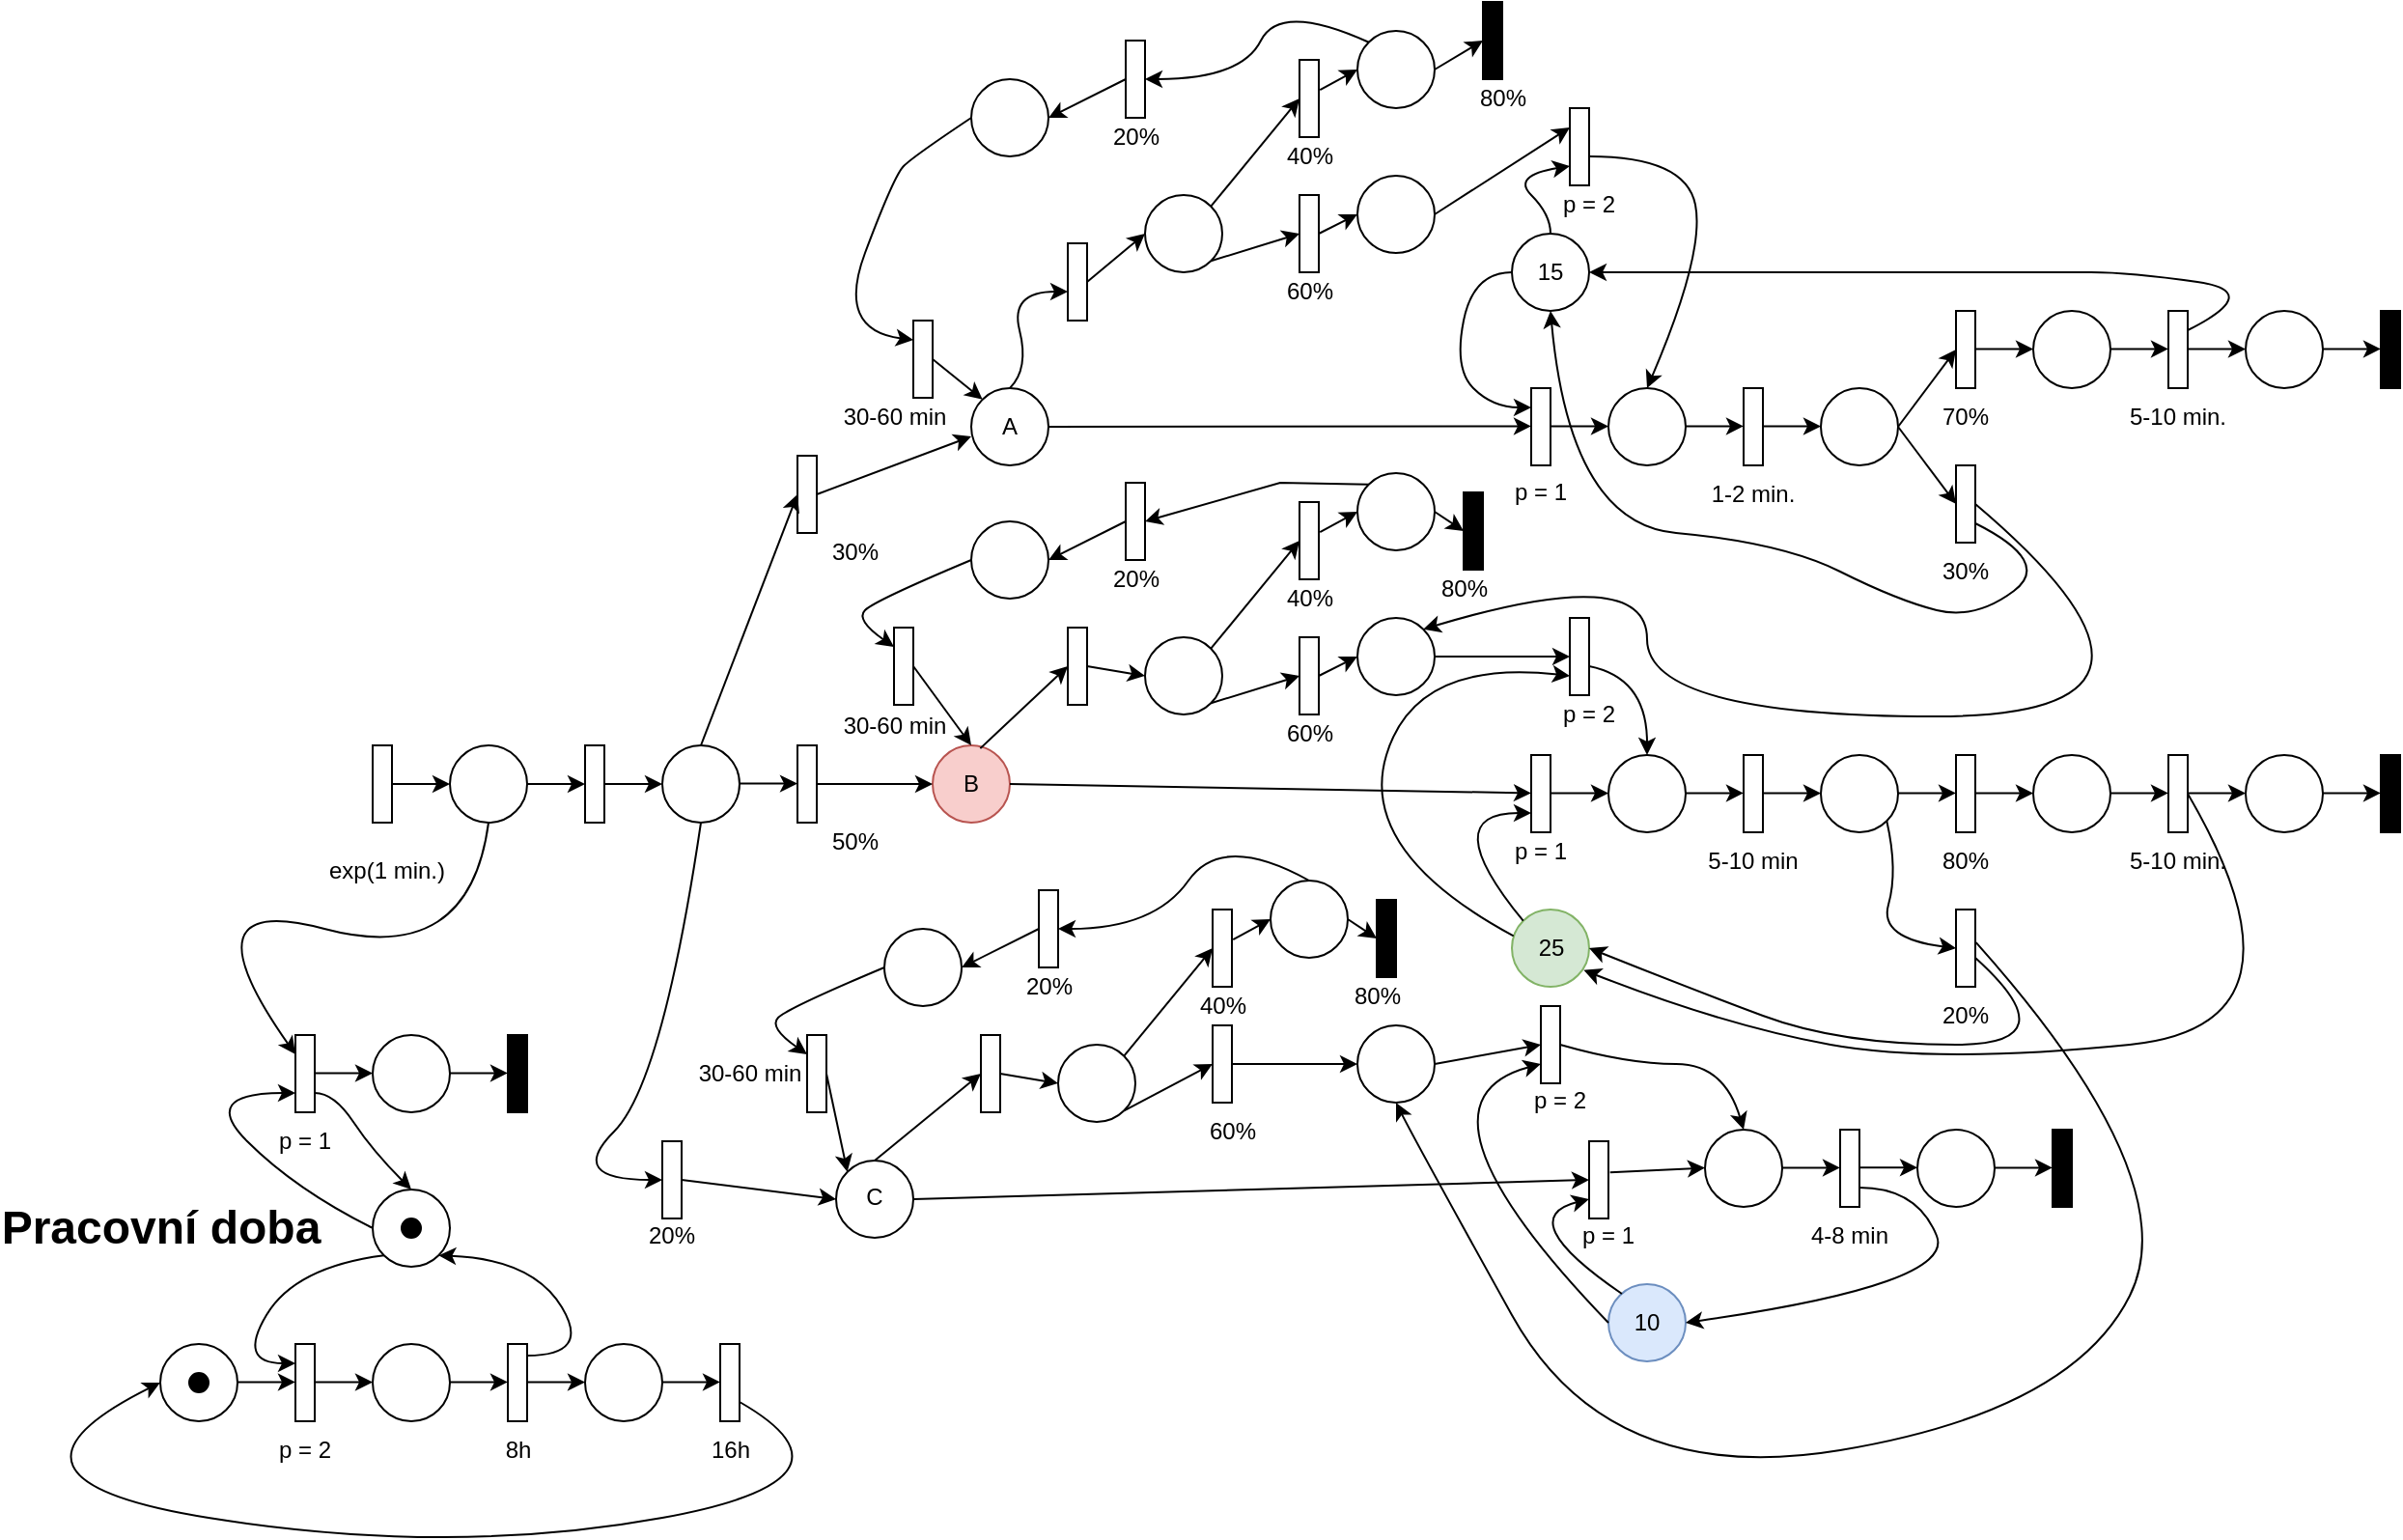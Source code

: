<mxfile version="24.9.2">
  <diagram name="Stránka-1" id="uiwxd_N7wb5uGFvbHICL">
    <mxGraphModel dx="1567" dy="1041" grid="1" gridSize="10" guides="1" tooltips="1" connect="1" arrows="1" fold="1" page="1" pageScale="1" pageWidth="1169" pageHeight="827" math="0" shadow="0">
      <root>
        <mxCell id="0" />
        <mxCell id="1" parent="0" />
        <mxCell id="lrRXcVhisEiBtLIxsdMu-1" value="" style="whiteSpace=wrap;html=1;" parent="1" vertex="1">
          <mxGeometry x="-230" y="195" width="10" height="40" as="geometry" />
        </mxCell>
        <mxCell id="lrRXcVhisEiBtLIxsdMu-2" value="" style="endArrow=classic;html=1;rounded=0;exitX=1;exitY=0.5;exitDx=0;exitDy=0;" parent="1" source="lrRXcVhisEiBtLIxsdMu-1" edge="1">
          <mxGeometry width="50" height="50" relative="1" as="geometry">
            <mxPoint x="60" y="275" as="sourcePoint" />
            <mxPoint x="-190" y="215" as="targetPoint" />
          </mxGeometry>
        </mxCell>
        <mxCell id="lrRXcVhisEiBtLIxsdMu-3" value="" style="ellipse;whiteSpace=wrap;html=1;aspect=fixed;" parent="1" vertex="1">
          <mxGeometry x="-190" y="195" width="40" height="40" as="geometry" />
        </mxCell>
        <mxCell id="lrRXcVhisEiBtLIxsdMu-4" value="" style="endArrow=classic;html=1;rounded=0;exitX=1;exitY=0.5;exitDx=0;exitDy=0;" parent="1" source="lrRXcVhisEiBtLIxsdMu-3" edge="1">
          <mxGeometry width="50" height="50" relative="1" as="geometry">
            <mxPoint x="-110" y="265" as="sourcePoint" />
            <mxPoint x="-120" y="215" as="targetPoint" />
          </mxGeometry>
        </mxCell>
        <mxCell id="lrRXcVhisEiBtLIxsdMu-5" value="" style="whiteSpace=wrap;html=1;" parent="1" vertex="1">
          <mxGeometry x="-120" y="195" width="10" height="40" as="geometry" />
        </mxCell>
        <mxCell id="lrRXcVhisEiBtLIxsdMu-6" value="" style="whiteSpace=wrap;html=1;" parent="1" vertex="1">
          <mxGeometry x="-10" y="45" width="10" height="40" as="geometry" />
        </mxCell>
        <mxCell id="lrRXcVhisEiBtLIxsdMu-7" value="" style="whiteSpace=wrap;html=1;" parent="1" vertex="1">
          <mxGeometry x="-10" y="195" width="10" height="40" as="geometry" />
        </mxCell>
        <mxCell id="lrRXcVhisEiBtLIxsdMu-8" value="" style="whiteSpace=wrap;html=1;" parent="1" vertex="1">
          <mxGeometry x="-80" y="400" width="10" height="40" as="geometry" />
        </mxCell>
        <mxCell id="lrRXcVhisEiBtLIxsdMu-9" value="" style="endArrow=classic;html=1;rounded=0;exitX=1;exitY=0.5;exitDx=0;exitDy=0;" parent="1" edge="1">
          <mxGeometry width="50" height="50" relative="1" as="geometry">
            <mxPoint x="-110" y="215" as="sourcePoint" />
            <mxPoint x="-80" y="215" as="targetPoint" />
          </mxGeometry>
        </mxCell>
        <mxCell id="lrRXcVhisEiBtLIxsdMu-10" value="" style="ellipse;whiteSpace=wrap;html=1;aspect=fixed;" parent="1" vertex="1">
          <mxGeometry x="-80" y="195" width="40" height="40" as="geometry" />
        </mxCell>
        <mxCell id="lrRXcVhisEiBtLIxsdMu-11" value="" style="endArrow=classic;html=1;rounded=0;exitX=1;exitY=0.5;exitDx=0;exitDy=0;" parent="1" edge="1">
          <mxGeometry width="50" height="50" relative="1" as="geometry">
            <mxPoint x="-40" y="214.81" as="sourcePoint" />
            <mxPoint x="-10" y="214.81" as="targetPoint" />
          </mxGeometry>
        </mxCell>
        <mxCell id="lrRXcVhisEiBtLIxsdMu-12" value="" style="endArrow=classic;html=1;rounded=0;entryX=0;entryY=0.5;entryDx=0;entryDy=0;exitX=0.5;exitY=0;exitDx=0;exitDy=0;" parent="1" source="lrRXcVhisEiBtLIxsdMu-10" target="lrRXcVhisEiBtLIxsdMu-6" edge="1">
          <mxGeometry width="50" height="50" relative="1" as="geometry">
            <mxPoint x="-70" y="245" as="sourcePoint" />
            <mxPoint x="-20" y="195" as="targetPoint" />
          </mxGeometry>
        </mxCell>
        <mxCell id="lrRXcVhisEiBtLIxsdMu-14" value="30%" style="text;html=1;align=center;verticalAlign=middle;whiteSpace=wrap;rounded=0;" parent="1" vertex="1">
          <mxGeometry x="-10" y="80" width="60" height="30" as="geometry" />
        </mxCell>
        <mxCell id="lrRXcVhisEiBtLIxsdMu-15" value="50%" style="text;html=1;align=center;verticalAlign=middle;whiteSpace=wrap;rounded=0;" parent="1" vertex="1">
          <mxGeometry x="-10" y="230" width="60" height="30" as="geometry" />
        </mxCell>
        <mxCell id="lrRXcVhisEiBtLIxsdMu-16" value="20%" style="text;html=1;align=center;verticalAlign=middle;whiteSpace=wrap;rounded=0;" parent="1" vertex="1">
          <mxGeometry x="-105" y="434" width="60" height="30" as="geometry" />
        </mxCell>
        <mxCell id="lrRXcVhisEiBtLIxsdMu-17" value="" style="whiteSpace=wrap;html=1;" parent="1" vertex="1">
          <mxGeometry x="370" y="10" width="10" height="40" as="geometry" />
        </mxCell>
        <mxCell id="lrRXcVhisEiBtLIxsdMu-18" value="" style="ellipse;whiteSpace=wrap;html=1;aspect=fixed;" parent="1" vertex="1">
          <mxGeometry x="80" y="10" width="40" height="40" as="geometry" />
        </mxCell>
        <mxCell id="lrRXcVhisEiBtLIxsdMu-22" value="" style="endArrow=classic;html=1;rounded=0;exitX=1;exitY=0.5;exitDx=0;exitDy=0;" parent="1" source="lrRXcVhisEiBtLIxsdMu-18" edge="1">
          <mxGeometry width="50" height="50" relative="1" as="geometry">
            <mxPoint x="340" y="29.72" as="sourcePoint" />
            <mxPoint x="370" y="29.72" as="targetPoint" />
          </mxGeometry>
        </mxCell>
        <mxCell id="lrRXcVhisEiBtLIxsdMu-23" value="" style="whiteSpace=wrap;html=1;" parent="1" vertex="1">
          <mxGeometry x="370" y="200" width="10" height="40" as="geometry" />
        </mxCell>
        <mxCell id="lrRXcVhisEiBtLIxsdMu-24" value="" style="ellipse;whiteSpace=wrap;html=1;aspect=fixed;fillColor=#f8cecc;strokeColor=#b85450;" parent="1" vertex="1">
          <mxGeometry x="60" y="195" width="40" height="40" as="geometry" />
        </mxCell>
        <mxCell id="lrRXcVhisEiBtLIxsdMu-25" value="" style="endArrow=classic;html=1;rounded=0;exitX=1;exitY=0.5;exitDx=0;exitDy=0;" parent="1" source="lrRXcVhisEiBtLIxsdMu-24" edge="1">
          <mxGeometry width="50" height="50" relative="1" as="geometry">
            <mxPoint x="110" y="260" as="sourcePoint" />
            <mxPoint x="370" y="219.72" as="targetPoint" />
          </mxGeometry>
        </mxCell>
        <mxCell id="lrRXcVhisEiBtLIxsdMu-26" value="" style="whiteSpace=wrap;html=1;" parent="1" vertex="1">
          <mxGeometry x="400" y="400" width="10" height="40" as="geometry" />
        </mxCell>
        <mxCell id="lrRXcVhisEiBtLIxsdMu-27" value="" style="ellipse;whiteSpace=wrap;html=1;aspect=fixed;" parent="1" vertex="1">
          <mxGeometry x="10" y="410" width="40" height="40" as="geometry" />
        </mxCell>
        <mxCell id="lrRXcVhisEiBtLIxsdMu-28" value="" style="endArrow=classic;html=1;rounded=0;exitX=1;exitY=0.5;exitDx=0;exitDy=0;entryX=0;entryY=0.5;entryDx=0;entryDy=0;" parent="1" source="lrRXcVhisEiBtLIxsdMu-27" target="lrRXcVhisEiBtLIxsdMu-26" edge="1">
          <mxGeometry width="50" height="50" relative="1" as="geometry">
            <mxPoint x="440" y="489.72" as="sourcePoint" />
            <mxPoint x="470" y="489.72" as="targetPoint" />
          </mxGeometry>
        </mxCell>
        <mxCell id="lrRXcVhisEiBtLIxsdMu-29" value="" style="endArrow=classic;html=1;rounded=0;exitX=1;exitY=0.5;exitDx=0;exitDy=0;entryX=0;entryY=0.5;entryDx=0;entryDy=0;" parent="1" source="lrRXcVhisEiBtLIxsdMu-8" target="lrRXcVhisEiBtLIxsdMu-27" edge="1">
          <mxGeometry width="50" height="50" relative="1" as="geometry">
            <mxPoint x="270" y="300" as="sourcePoint" />
            <mxPoint x="300" y="340" as="targetPoint" />
          </mxGeometry>
        </mxCell>
        <mxCell id="lrRXcVhisEiBtLIxsdMu-30" value="" style="endArrow=classic;html=1;rounded=0;exitX=1;exitY=0.5;exitDx=0;exitDy=0;entryX=0;entryY=0.5;entryDx=0;entryDy=0;" parent="1" source="lrRXcVhisEiBtLIxsdMu-7" target="lrRXcVhisEiBtLIxsdMu-24" edge="1">
          <mxGeometry width="50" height="50" relative="1" as="geometry">
            <mxPoint x="330" y="260" as="sourcePoint" />
            <mxPoint x="380" y="210" as="targetPoint" />
          </mxGeometry>
        </mxCell>
        <mxCell id="lrRXcVhisEiBtLIxsdMu-31" value="" style="ellipse;whiteSpace=wrap;html=1;aspect=fixed;" parent="1" vertex="1">
          <mxGeometry x="360" y="-70" width="40" height="40" as="geometry" />
        </mxCell>
        <mxCell id="lrRXcVhisEiBtLIxsdMu-32" value="15" style="text;html=1;align=center;verticalAlign=middle;whiteSpace=wrap;rounded=0;" parent="1" vertex="1">
          <mxGeometry x="360" y="-65" width="40" height="30" as="geometry" />
        </mxCell>
        <mxCell id="lrRXcVhisEiBtLIxsdMu-33" value="" style="curved=1;endArrow=classic;html=1;rounded=0;" parent="1" source="lrRXcVhisEiBtLIxsdMu-32" edge="1">
          <mxGeometry width="50" height="50" relative="1" as="geometry">
            <mxPoint x="320" y="70" as="sourcePoint" />
            <mxPoint x="370" y="20" as="targetPoint" />
            <Array as="points">
              <mxPoint x="340" y="-50" />
              <mxPoint x="330" />
              <mxPoint x="350" y="20" />
            </Array>
          </mxGeometry>
        </mxCell>
        <mxCell id="lrRXcVhisEiBtLIxsdMu-35" value="" style="endArrow=classic;html=1;rounded=0;exitX=1;exitY=0.5;exitDx=0;exitDy=0;" parent="1" edge="1">
          <mxGeometry width="50" height="50" relative="1" as="geometry">
            <mxPoint x="380" y="29.77" as="sourcePoint" />
            <mxPoint x="410" y="29.77" as="targetPoint" />
          </mxGeometry>
        </mxCell>
        <mxCell id="lrRXcVhisEiBtLIxsdMu-36" value="" style="ellipse;whiteSpace=wrap;html=1;aspect=fixed;" parent="1" vertex="1">
          <mxGeometry x="410" y="10" width="40" height="40" as="geometry" />
        </mxCell>
        <mxCell id="lrRXcVhisEiBtLIxsdMu-37" value="" style="whiteSpace=wrap;html=1;" parent="1" vertex="1">
          <mxGeometry x="480" y="10" width="10" height="40" as="geometry" />
        </mxCell>
        <mxCell id="lrRXcVhisEiBtLIxsdMu-38" value="" style="endArrow=classic;html=1;rounded=0;exitX=1;exitY=0.5;exitDx=0;exitDy=0;" parent="1" edge="1">
          <mxGeometry width="50" height="50" relative="1" as="geometry">
            <mxPoint x="450" y="29.72" as="sourcePoint" />
            <mxPoint x="480" y="29.72" as="targetPoint" />
          </mxGeometry>
        </mxCell>
        <mxCell id="lrRXcVhisEiBtLIxsdMu-39" value="1-2 min." style="text;html=1;align=center;verticalAlign=middle;whiteSpace=wrap;rounded=0;" parent="1" vertex="1">
          <mxGeometry x="455" y="50" width="60" height="30" as="geometry" />
        </mxCell>
        <mxCell id="lrRXcVhisEiBtLIxsdMu-40" value="" style="endArrow=classic;html=1;rounded=0;exitX=1;exitY=0.5;exitDx=0;exitDy=0;" parent="1" edge="1">
          <mxGeometry width="50" height="50" relative="1" as="geometry">
            <mxPoint x="490" y="29.77" as="sourcePoint" />
            <mxPoint x="520" y="29.77" as="targetPoint" />
          </mxGeometry>
        </mxCell>
        <mxCell id="lrRXcVhisEiBtLIxsdMu-41" value="" style="ellipse;whiteSpace=wrap;html=1;aspect=fixed;" parent="1" vertex="1">
          <mxGeometry x="520" y="10" width="40" height="40" as="geometry" />
        </mxCell>
        <mxCell id="lrRXcVhisEiBtLIxsdMu-42" value="" style="whiteSpace=wrap;html=1;" parent="1" vertex="1">
          <mxGeometry x="590" y="-30" width="10" height="40" as="geometry" />
        </mxCell>
        <mxCell id="lrRXcVhisEiBtLIxsdMu-43" value="" style="whiteSpace=wrap;html=1;" parent="1" vertex="1">
          <mxGeometry x="590" y="50" width="10" height="40" as="geometry" />
        </mxCell>
        <mxCell id="lrRXcVhisEiBtLIxsdMu-44" value="" style="endArrow=classic;html=1;rounded=0;entryX=0;entryY=0.5;entryDx=0;entryDy=0;exitX=1;exitY=0.5;exitDx=0;exitDy=0;" parent="1" source="lrRXcVhisEiBtLIxsdMu-41" target="lrRXcVhisEiBtLIxsdMu-42" edge="1">
          <mxGeometry width="50" height="50" relative="1" as="geometry">
            <mxPoint x="520" y="90" as="sourcePoint" />
            <mxPoint x="570" y="40" as="targetPoint" />
          </mxGeometry>
        </mxCell>
        <mxCell id="lrRXcVhisEiBtLIxsdMu-46" value="" style="endArrow=classic;html=1;rounded=0;entryX=0;entryY=0.5;entryDx=0;entryDy=0;exitX=1;exitY=0.5;exitDx=0;exitDy=0;" parent="1" source="lrRXcVhisEiBtLIxsdMu-41" target="lrRXcVhisEiBtLIxsdMu-43" edge="1">
          <mxGeometry width="50" height="50" relative="1" as="geometry">
            <mxPoint x="520" y="90" as="sourcePoint" />
            <mxPoint x="570" y="40" as="targetPoint" />
          </mxGeometry>
        </mxCell>
        <mxCell id="lrRXcVhisEiBtLIxsdMu-47" value="70%" style="text;html=1;align=center;verticalAlign=middle;whiteSpace=wrap;rounded=0;" parent="1" vertex="1">
          <mxGeometry x="565" y="10" width="60" height="30" as="geometry" />
        </mxCell>
        <mxCell id="lrRXcVhisEiBtLIxsdMu-48" value="30%" style="text;html=1;align=center;verticalAlign=middle;whiteSpace=wrap;rounded=0;" parent="1" vertex="1">
          <mxGeometry x="565" y="90" width="60" height="30" as="geometry" />
        </mxCell>
        <mxCell id="lrRXcVhisEiBtLIxsdMu-51" value="" style="endArrow=classic;html=1;rounded=0;exitX=1;exitY=0.5;exitDx=0;exitDy=0;" parent="1" edge="1">
          <mxGeometry width="50" height="50" relative="1" as="geometry">
            <mxPoint x="600" y="-10.23" as="sourcePoint" />
            <mxPoint x="630" y="-10.23" as="targetPoint" />
          </mxGeometry>
        </mxCell>
        <mxCell id="lrRXcVhisEiBtLIxsdMu-52" value="" style="ellipse;whiteSpace=wrap;html=1;aspect=fixed;" parent="1" vertex="1">
          <mxGeometry x="630" y="-30" width="40" height="40" as="geometry" />
        </mxCell>
        <mxCell id="lrRXcVhisEiBtLIxsdMu-53" value="" style="whiteSpace=wrap;html=1;" parent="1" vertex="1">
          <mxGeometry x="700" y="-30" width="10" height="40" as="geometry" />
        </mxCell>
        <mxCell id="lrRXcVhisEiBtLIxsdMu-54" value="" style="endArrow=classic;html=1;rounded=0;exitX=1;exitY=0.5;exitDx=0;exitDy=0;" parent="1" edge="1">
          <mxGeometry width="50" height="50" relative="1" as="geometry">
            <mxPoint x="670" y="-10.28" as="sourcePoint" />
            <mxPoint x="700" y="-10.28" as="targetPoint" />
          </mxGeometry>
        </mxCell>
        <mxCell id="lrRXcVhisEiBtLIxsdMu-55" value="5-10 min." style="text;html=1;align=center;verticalAlign=middle;whiteSpace=wrap;rounded=0;" parent="1" vertex="1">
          <mxGeometry x="675" y="10" width="60" height="30" as="geometry" />
        </mxCell>
        <mxCell id="lrRXcVhisEiBtLIxsdMu-56" value="" style="endArrow=classic;html=1;rounded=0;exitX=1;exitY=0.5;exitDx=0;exitDy=0;" parent="1" edge="1">
          <mxGeometry width="50" height="50" relative="1" as="geometry">
            <mxPoint x="710" y="-10.23" as="sourcePoint" />
            <mxPoint x="740" y="-10.23" as="targetPoint" />
          </mxGeometry>
        </mxCell>
        <mxCell id="lrRXcVhisEiBtLIxsdMu-57" value="" style="ellipse;whiteSpace=wrap;html=1;aspect=fixed;" parent="1" vertex="1">
          <mxGeometry x="740" y="-30" width="40" height="40" as="geometry" />
        </mxCell>
        <mxCell id="lrRXcVhisEiBtLIxsdMu-58" value="" style="whiteSpace=wrap;html=1;fillColor=#000000;" parent="1" vertex="1">
          <mxGeometry x="810" y="-30" width="10" height="40" as="geometry" />
        </mxCell>
        <mxCell id="lrRXcVhisEiBtLIxsdMu-59" value="" style="endArrow=classic;html=1;rounded=0;exitX=1;exitY=0.5;exitDx=0;exitDy=0;" parent="1" edge="1">
          <mxGeometry width="50" height="50" relative="1" as="geometry">
            <mxPoint x="780" y="-10.28" as="sourcePoint" />
            <mxPoint x="810" y="-10.28" as="targetPoint" />
          </mxGeometry>
        </mxCell>
        <mxCell id="lrRXcVhisEiBtLIxsdMu-60" value="" style="curved=1;endArrow=classic;html=1;rounded=0;exitX=1;exitY=0.25;exitDx=0;exitDy=0;entryX=1;entryY=0.5;entryDx=0;entryDy=0;" parent="1" source="lrRXcVhisEiBtLIxsdMu-53" target="lrRXcVhisEiBtLIxsdMu-32" edge="1">
          <mxGeometry width="50" height="50" relative="1" as="geometry">
            <mxPoint x="520" y="90" as="sourcePoint" />
            <mxPoint x="570" y="40" as="targetPoint" />
            <Array as="points">
              <mxPoint x="750" y="-40" />
              <mxPoint x="680" y="-50" />
              <mxPoint x="640" y="-50" />
              <mxPoint x="530" y="-50" />
            </Array>
          </mxGeometry>
        </mxCell>
        <mxCell id="lrRXcVhisEiBtLIxsdMu-61" value="" style="curved=1;endArrow=classic;html=1;rounded=0;exitX=1;exitY=0.75;exitDx=0;exitDy=0;entryX=0.5;entryY=1;entryDx=0;entryDy=0;" parent="1" source="lrRXcVhisEiBtLIxsdMu-43" target="lrRXcVhisEiBtLIxsdMu-31" edge="1">
          <mxGeometry width="50" height="50" relative="1" as="geometry">
            <mxPoint x="520" y="160" as="sourcePoint" />
            <mxPoint x="570" y="110" as="targetPoint" />
            <Array as="points">
              <mxPoint x="640" y="100" />
              <mxPoint x="600" y="130" />
              <mxPoint x="560" y="120" />
              <mxPoint x="500" y="90" />
              <mxPoint x="390" y="80" />
            </Array>
          </mxGeometry>
        </mxCell>
        <mxCell id="lrRXcVhisEiBtLIxsdMu-62" value="" style="curved=1;endArrow=classic;html=1;rounded=0;exitX=1;exitY=0.5;exitDx=0;exitDy=0;entryX=1;entryY=0;entryDx=0;entryDy=0;" parent="1" source="lrRXcVhisEiBtLIxsdMu-43" target="6kxqg8SRKIHMtfkFayjp-364" edge="1">
          <mxGeometry width="50" height="50" relative="1" as="geometry">
            <mxPoint x="520" y="210" as="sourcePoint" />
            <mxPoint x="330" y="190" as="targetPoint" />
            <Array as="points">
              <mxPoint x="730" y="180" />
              <mxPoint x="430" y="180" />
              <mxPoint x="430" y="100" />
            </Array>
          </mxGeometry>
        </mxCell>
        <mxCell id="lrRXcVhisEiBtLIxsdMu-63" value="" style="ellipse;whiteSpace=wrap;html=1;aspect=fixed;fillColor=#d5e8d4;strokeColor=#82b366;" parent="1" vertex="1">
          <mxGeometry x="360" y="280" width="40" height="40" as="geometry" />
        </mxCell>
        <mxCell id="lrRXcVhisEiBtLIxsdMu-67" value="" style="endArrow=classic;html=1;rounded=0;exitX=1;exitY=0.5;exitDx=0;exitDy=0;" parent="1" edge="1">
          <mxGeometry width="50" height="50" relative="1" as="geometry">
            <mxPoint x="380" y="219.77" as="sourcePoint" />
            <mxPoint x="410" y="219.77" as="targetPoint" />
          </mxGeometry>
        </mxCell>
        <mxCell id="lrRXcVhisEiBtLIxsdMu-68" value="" style="ellipse;whiteSpace=wrap;html=1;aspect=fixed;" parent="1" vertex="1">
          <mxGeometry x="410" y="200" width="40" height="40" as="geometry" />
        </mxCell>
        <mxCell id="lrRXcVhisEiBtLIxsdMu-69" value="" style="whiteSpace=wrap;html=1;" parent="1" vertex="1">
          <mxGeometry x="480" y="200" width="10" height="40" as="geometry" />
        </mxCell>
        <mxCell id="lrRXcVhisEiBtLIxsdMu-70" value="" style="endArrow=classic;html=1;rounded=0;exitX=1;exitY=0.5;exitDx=0;exitDy=0;" parent="1" edge="1">
          <mxGeometry width="50" height="50" relative="1" as="geometry">
            <mxPoint x="450" y="219.72" as="sourcePoint" />
            <mxPoint x="480" y="219.72" as="targetPoint" />
          </mxGeometry>
        </mxCell>
        <mxCell id="lrRXcVhisEiBtLIxsdMu-71" value="" style="endArrow=classic;html=1;rounded=0;exitX=1;exitY=0.5;exitDx=0;exitDy=0;" parent="1" edge="1">
          <mxGeometry width="50" height="50" relative="1" as="geometry">
            <mxPoint x="490" y="219.77" as="sourcePoint" />
            <mxPoint x="520" y="219.77" as="targetPoint" />
          </mxGeometry>
        </mxCell>
        <mxCell id="lrRXcVhisEiBtLIxsdMu-72" value="" style="ellipse;whiteSpace=wrap;html=1;aspect=fixed;" parent="1" vertex="1">
          <mxGeometry x="520" y="200" width="40" height="40" as="geometry" />
        </mxCell>
        <mxCell id="lrRXcVhisEiBtLIxsdMu-73" value="" style="whiteSpace=wrap;html=1;" parent="1" vertex="1">
          <mxGeometry x="590" y="200" width="10" height="40" as="geometry" />
        </mxCell>
        <mxCell id="lrRXcVhisEiBtLIxsdMu-74" value="" style="endArrow=classic;html=1;rounded=0;exitX=1;exitY=0.5;exitDx=0;exitDy=0;" parent="1" edge="1">
          <mxGeometry width="50" height="50" relative="1" as="geometry">
            <mxPoint x="560" y="219.72" as="sourcePoint" />
            <mxPoint x="590" y="219.72" as="targetPoint" />
          </mxGeometry>
        </mxCell>
        <mxCell id="lrRXcVhisEiBtLIxsdMu-75" value="5-10 min" style="text;html=1;align=center;verticalAlign=middle;whiteSpace=wrap;rounded=0;" parent="1" vertex="1">
          <mxGeometry x="455" y="240" width="60" height="30" as="geometry" />
        </mxCell>
        <mxCell id="lrRXcVhisEiBtLIxsdMu-76" value="80%" style="text;html=1;align=center;verticalAlign=middle;whiteSpace=wrap;rounded=0;" parent="1" vertex="1">
          <mxGeometry x="565" y="240" width="60" height="30" as="geometry" />
        </mxCell>
        <mxCell id="lrRXcVhisEiBtLIxsdMu-77" value="" style="whiteSpace=wrap;html=1;" parent="1" vertex="1">
          <mxGeometry x="590" y="280" width="10" height="40" as="geometry" />
        </mxCell>
        <mxCell id="lrRXcVhisEiBtLIxsdMu-78" value="20%" style="text;html=1;align=center;verticalAlign=middle;whiteSpace=wrap;rounded=0;" parent="1" vertex="1">
          <mxGeometry x="565" y="320" width="60" height="30" as="geometry" />
        </mxCell>
        <mxCell id="lrRXcVhisEiBtLIxsdMu-79" value="" style="endArrow=classic;html=1;rounded=0;exitX=1;exitY=0.5;exitDx=0;exitDy=0;" parent="1" edge="1">
          <mxGeometry width="50" height="50" relative="1" as="geometry">
            <mxPoint x="600" y="219.77" as="sourcePoint" />
            <mxPoint x="630" y="219.77" as="targetPoint" />
          </mxGeometry>
        </mxCell>
        <mxCell id="lrRXcVhisEiBtLIxsdMu-82" value="" style="ellipse;whiteSpace=wrap;html=1;aspect=fixed;" parent="1" vertex="1">
          <mxGeometry x="630" y="200" width="40" height="40" as="geometry" />
        </mxCell>
        <mxCell id="lrRXcVhisEiBtLIxsdMu-87" value="" style="curved=1;endArrow=classic;html=1;rounded=0;exitX=1;exitY=0.5;exitDx=0;exitDy=0;entryX=1;entryY=0.5;entryDx=0;entryDy=0;" parent="1" target="lrRXcVhisEiBtLIxsdMu-63" edge="1">
          <mxGeometry width="50" height="50" relative="1" as="geometry">
            <mxPoint x="600" y="305" as="sourcePoint" />
            <mxPoint x="320" y="365" as="targetPoint" />
            <Array as="points">
              <mxPoint x="650" y="350" />
              <mxPoint x="530" y="350" />
              <mxPoint x="450" y="320" />
            </Array>
          </mxGeometry>
        </mxCell>
        <mxCell id="lrRXcVhisEiBtLIxsdMu-88" value="" style="curved=1;endArrow=classic;html=1;rounded=0;exitX=1;exitY=0.5;exitDx=0;exitDy=0;entryX=0.93;entryY=0.785;entryDx=0;entryDy=0;entryPerimeter=0;" parent="1" source="6kxqg8SRKIHMtfkFayjp-333" target="lrRXcVhisEiBtLIxsdMu-63" edge="1">
          <mxGeometry width="50" height="50" relative="1" as="geometry">
            <mxPoint x="610.91" y="227.24" as="sourcePoint" />
            <mxPoint x="370" y="360" as="targetPoint" />
            <Array as="points">
              <mxPoint x="780" y="340" />
              <mxPoint x="580" y="360" />
              <mxPoint x="470" y="340" />
            </Array>
          </mxGeometry>
        </mxCell>
        <mxCell id="lrRXcVhisEiBtLIxsdMu-89" value="" style="curved=1;endArrow=classic;html=1;rounded=0;exitX=0;exitY=0;exitDx=0;exitDy=0;" parent="1" source="lrRXcVhisEiBtLIxsdMu-63" edge="1">
          <mxGeometry width="50" height="50" relative="1" as="geometry">
            <mxPoint x="370" y="280" as="sourcePoint" />
            <mxPoint x="370" y="230" as="targetPoint" />
            <Array as="points">
              <mxPoint x="320" y="230" />
            </Array>
          </mxGeometry>
        </mxCell>
        <mxCell id="lrRXcVhisEiBtLIxsdMu-90" value="25" style="text;html=1;align=center;verticalAlign=middle;resizable=0;points=[];autosize=1;strokeColor=none;fillColor=none;" parent="1" vertex="1">
          <mxGeometry x="360" y="285" width="40" height="30" as="geometry" />
        </mxCell>
        <mxCell id="lrRXcVhisEiBtLIxsdMu-91" value="" style="curved=1;endArrow=classic;html=1;rounded=0;exitX=1.038;exitY=0.426;exitDx=0;exitDy=0;entryX=0.5;entryY=1;entryDx=0;entryDy=0;exitPerimeter=0;" parent="1" source="lrRXcVhisEiBtLIxsdMu-77" target="6kxqg8SRKIHMtfkFayjp-391" edge="1">
          <mxGeometry width="50" height="50" relative="1" as="geometry">
            <mxPoint x="830" y="275" as="sourcePoint" />
            <mxPoint x="330" y="401" as="targetPoint" />
            <Array as="points">
              <mxPoint x="710" y="420" />
              <mxPoint x="650" y="540" />
              <mxPoint x="410" y="580" />
              <mxPoint x="310" y="400" />
            </Array>
          </mxGeometry>
        </mxCell>
        <mxCell id="lrRXcVhisEiBtLIxsdMu-92" value="p = 1" style="text;html=1;align=center;verticalAlign=middle;whiteSpace=wrap;rounded=0;" parent="1" vertex="1">
          <mxGeometry x="380" y="434" width="60" height="30" as="geometry" />
        </mxCell>
        <mxCell id="lrRXcVhisEiBtLIxsdMu-93" value="" style="endArrow=classic;html=1;rounded=0;exitX=1.086;exitY=0.402;exitDx=0;exitDy=0;exitPerimeter=0;" parent="1" source="lrRXcVhisEiBtLIxsdMu-26" edge="1">
          <mxGeometry width="50" height="50" relative="1" as="geometry">
            <mxPoint x="430" y="413.77" as="sourcePoint" />
            <mxPoint x="460" y="413.77" as="targetPoint" />
          </mxGeometry>
        </mxCell>
        <mxCell id="lrRXcVhisEiBtLIxsdMu-94" value="" style="ellipse;whiteSpace=wrap;html=1;aspect=fixed;" parent="1" vertex="1">
          <mxGeometry x="460" y="394" width="40" height="40" as="geometry" />
        </mxCell>
        <mxCell id="lrRXcVhisEiBtLIxsdMu-95" value="" style="whiteSpace=wrap;html=1;" parent="1" vertex="1">
          <mxGeometry x="530" y="394" width="10" height="40" as="geometry" />
        </mxCell>
        <mxCell id="lrRXcVhisEiBtLIxsdMu-96" value="" style="endArrow=classic;html=1;rounded=0;exitX=1;exitY=0.5;exitDx=0;exitDy=0;" parent="1" edge="1">
          <mxGeometry width="50" height="50" relative="1" as="geometry">
            <mxPoint x="500" y="413.72" as="sourcePoint" />
            <mxPoint x="530" y="413.72" as="targetPoint" />
          </mxGeometry>
        </mxCell>
        <mxCell id="lrRXcVhisEiBtLIxsdMu-97" value="4-8 min" style="text;html=1;align=center;verticalAlign=middle;whiteSpace=wrap;rounded=0;" parent="1" vertex="1">
          <mxGeometry x="505" y="434" width="60" height="30" as="geometry" />
        </mxCell>
        <mxCell id="lrRXcVhisEiBtLIxsdMu-98" value="" style="ellipse;whiteSpace=wrap;html=1;aspect=fixed;fillColor=#dae8fc;strokeColor=#6c8ebf;" parent="1" vertex="1">
          <mxGeometry x="410" y="474" width="40" height="40" as="geometry" />
        </mxCell>
        <mxCell id="lrRXcVhisEiBtLIxsdMu-99" value="10" style="text;html=1;align=center;verticalAlign=middle;whiteSpace=wrap;rounded=0;" parent="1" vertex="1">
          <mxGeometry x="410" y="479" width="40" height="30" as="geometry" />
        </mxCell>
        <mxCell id="lrRXcVhisEiBtLIxsdMu-100" value="" style="curved=1;endArrow=classic;html=1;rounded=0;exitX=0;exitY=0.5;exitDx=0;exitDy=0;entryX=0;entryY=0.75;entryDx=0;entryDy=0;" parent="1" target="6kxqg8SRKIHMtfkFayjp-393" edge="1" source="lrRXcVhisEiBtLIxsdMu-99">
          <mxGeometry width="50" height="50" relative="1" as="geometry">
            <mxPoint x="391" y="490" as="sourcePoint" />
            <mxPoint x="375" y="440" as="targetPoint" />
            <Array as="points">
              <mxPoint x="300" y="380" />
            </Array>
          </mxGeometry>
        </mxCell>
        <mxCell id="lrRXcVhisEiBtLIxsdMu-101" value="" style="curved=1;endArrow=classic;html=1;rounded=0;exitX=1;exitY=0.75;exitDx=0;exitDy=0;entryX=1;entryY=0.5;entryDx=0;entryDy=0;" parent="1" source="lrRXcVhisEiBtLIxsdMu-95" target="lrRXcVhisEiBtLIxsdMu-99" edge="1">
          <mxGeometry width="50" height="50" relative="1" as="geometry">
            <mxPoint x="620" y="424" as="sourcePoint" />
            <mxPoint x="480" y="494" as="targetPoint" />
            <Array as="points">
              <mxPoint x="570" y="424" />
              <mxPoint x="590" y="474" />
            </Array>
          </mxGeometry>
        </mxCell>
        <mxCell id="lrRXcVhisEiBtLIxsdMu-102" value="" style="ellipse;whiteSpace=wrap;html=1;aspect=fixed;" parent="1" vertex="1">
          <mxGeometry x="570" y="394" width="40" height="40" as="geometry" />
        </mxCell>
        <mxCell id="lrRXcVhisEiBtLIxsdMu-103" value="" style="whiteSpace=wrap;html=1;fillColor=#000000;" parent="1" vertex="1">
          <mxGeometry x="640" y="394" width="10" height="40" as="geometry" />
        </mxCell>
        <mxCell id="lrRXcVhisEiBtLIxsdMu-104" value="" style="endArrow=classic;html=1;rounded=0;exitX=1;exitY=0.5;exitDx=0;exitDy=0;" parent="1" edge="1">
          <mxGeometry width="50" height="50" relative="1" as="geometry">
            <mxPoint x="610" y="413.72" as="sourcePoint" />
            <mxPoint x="640" y="413.72" as="targetPoint" />
          </mxGeometry>
        </mxCell>
        <mxCell id="lrRXcVhisEiBtLIxsdMu-105" value="" style="endArrow=classic;html=1;rounded=0;exitX=1;exitY=0.5;exitDx=0;exitDy=0;" parent="1" edge="1">
          <mxGeometry width="50" height="50" relative="1" as="geometry">
            <mxPoint x="540" y="413.67" as="sourcePoint" />
            <mxPoint x="570" y="413.67" as="targetPoint" />
          </mxGeometry>
        </mxCell>
        <mxCell id="lrRXcVhisEiBtLIxsdMu-106" value="exp(1 min.)" style="text;html=1;align=center;verticalAlign=middle;whiteSpace=wrap;rounded=0;" parent="1" vertex="1">
          <mxGeometry x="-255" y="245" width="65" height="30" as="geometry" />
        </mxCell>
        <mxCell id="lrRXcVhisEiBtLIxsdMu-108" value="" style="whiteSpace=wrap;html=1;" parent="1" vertex="1">
          <mxGeometry x="-270" y="505" width="10" height="40" as="geometry" />
        </mxCell>
        <mxCell id="lrRXcVhisEiBtLIxsdMu-109" value="" style="ellipse;whiteSpace=wrap;html=1;aspect=fixed;" parent="1" vertex="1">
          <mxGeometry x="-340" y="505" width="40" height="40" as="geometry" />
        </mxCell>
        <mxCell id="lrRXcVhisEiBtLIxsdMu-110" value="" style="endArrow=classic;html=1;rounded=0;exitX=1;exitY=0.5;exitDx=0;exitDy=0;" parent="1" edge="1">
          <mxGeometry width="50" height="50" relative="1" as="geometry">
            <mxPoint x="-300" y="524.72" as="sourcePoint" />
            <mxPoint x="-270" y="524.72" as="targetPoint" />
          </mxGeometry>
        </mxCell>
        <mxCell id="lrRXcVhisEiBtLIxsdMu-112" value="" style="endArrow=classic;html=1;rounded=0;exitX=1;exitY=0.5;exitDx=0;exitDy=0;" parent="1" edge="1">
          <mxGeometry width="50" height="50" relative="1" as="geometry">
            <mxPoint x="-260" y="524.77" as="sourcePoint" />
            <mxPoint x="-230" y="524.77" as="targetPoint" />
          </mxGeometry>
        </mxCell>
        <mxCell id="lrRXcVhisEiBtLIxsdMu-113" value="" style="ellipse;whiteSpace=wrap;html=1;aspect=fixed;" parent="1" vertex="1">
          <mxGeometry x="-230" y="505" width="40" height="40" as="geometry" />
        </mxCell>
        <mxCell id="lrRXcVhisEiBtLIxsdMu-114" value="" style="whiteSpace=wrap;html=1;" parent="1" vertex="1">
          <mxGeometry x="-160" y="505" width="10" height="40" as="geometry" />
        </mxCell>
        <mxCell id="lrRXcVhisEiBtLIxsdMu-115" value="" style="endArrow=classic;html=1;rounded=0;exitX=1;exitY=0.5;exitDx=0;exitDy=0;" parent="1" edge="1">
          <mxGeometry width="50" height="50" relative="1" as="geometry">
            <mxPoint x="-190" y="524.72" as="sourcePoint" />
            <mxPoint x="-160" y="524.72" as="targetPoint" />
          </mxGeometry>
        </mxCell>
        <mxCell id="lrRXcVhisEiBtLIxsdMu-116" value="" style="endArrow=classic;html=1;rounded=0;exitX=1;exitY=0.5;exitDx=0;exitDy=0;" parent="1" edge="1">
          <mxGeometry width="50" height="50" relative="1" as="geometry">
            <mxPoint x="-150" y="524.77" as="sourcePoint" />
            <mxPoint x="-120" y="524.77" as="targetPoint" />
          </mxGeometry>
        </mxCell>
        <mxCell id="lrRXcVhisEiBtLIxsdMu-117" value="" style="ellipse;whiteSpace=wrap;html=1;aspect=fixed;" parent="1" vertex="1">
          <mxGeometry x="-120" y="505" width="40" height="40" as="geometry" />
        </mxCell>
        <mxCell id="lrRXcVhisEiBtLIxsdMu-118" value="" style="whiteSpace=wrap;html=1;" parent="1" vertex="1">
          <mxGeometry x="-50" y="505" width="10" height="40" as="geometry" />
        </mxCell>
        <mxCell id="lrRXcVhisEiBtLIxsdMu-119" value="" style="endArrow=classic;html=1;rounded=0;exitX=1;exitY=0.5;exitDx=0;exitDy=0;" parent="1" edge="1">
          <mxGeometry width="50" height="50" relative="1" as="geometry">
            <mxPoint x="-80" y="524.72" as="sourcePoint" />
            <mxPoint x="-50" y="524.72" as="targetPoint" />
          </mxGeometry>
        </mxCell>
        <mxCell id="lrRXcVhisEiBtLIxsdMu-120" value="Pracovní doba" style="text;strokeColor=none;fillColor=none;html=1;fontSize=24;fontStyle=1;verticalAlign=middle;align=center;" parent="1" vertex="1">
          <mxGeometry x="-390" y="425" width="100" height="40" as="geometry" />
        </mxCell>
        <mxCell id="lrRXcVhisEiBtLIxsdMu-121" value="" style="ellipse;whiteSpace=wrap;html=1;aspect=fixed;" parent="1" vertex="1">
          <mxGeometry x="-230" y="425" width="40" height="40" as="geometry" />
        </mxCell>
        <mxCell id="lrRXcVhisEiBtLIxsdMu-127" value="" style="whiteSpace=wrap;html=1;" parent="1" vertex="1">
          <mxGeometry x="-270" y="345" width="10" height="40" as="geometry" />
        </mxCell>
        <mxCell id="lrRXcVhisEiBtLIxsdMu-128" value="" style="endArrow=classic;html=1;rounded=0;exitX=1;exitY=0.5;exitDx=0;exitDy=0;" parent="1" edge="1">
          <mxGeometry width="50" height="50" relative="1" as="geometry">
            <mxPoint x="-260" y="364.77" as="sourcePoint" />
            <mxPoint x="-230" y="364.77" as="targetPoint" />
          </mxGeometry>
        </mxCell>
        <mxCell id="lrRXcVhisEiBtLIxsdMu-129" value="" style="ellipse;whiteSpace=wrap;html=1;aspect=fixed;" parent="1" vertex="1">
          <mxGeometry x="-230" y="345" width="40" height="40" as="geometry" />
        </mxCell>
        <mxCell id="lrRXcVhisEiBtLIxsdMu-130" value="" style="whiteSpace=wrap;html=1;fillColor=#000000;" parent="1" vertex="1">
          <mxGeometry x="-160" y="345" width="10" height="40" as="geometry" />
        </mxCell>
        <mxCell id="lrRXcVhisEiBtLIxsdMu-131" value="" style="endArrow=classic;html=1;rounded=0;exitX=1;exitY=0.5;exitDx=0;exitDy=0;" parent="1" edge="1">
          <mxGeometry width="50" height="50" relative="1" as="geometry">
            <mxPoint x="-190" y="364.72" as="sourcePoint" />
            <mxPoint x="-160" y="364.72" as="targetPoint" />
          </mxGeometry>
        </mxCell>
        <mxCell id="lrRXcVhisEiBtLIxsdMu-133" value="" style="curved=1;endArrow=classic;html=1;rounded=0;exitX=0;exitY=1;exitDx=0;exitDy=0;" parent="1" source="lrRXcVhisEiBtLIxsdMu-121" edge="1">
          <mxGeometry width="50" height="50" relative="1" as="geometry">
            <mxPoint x="-320" y="465" as="sourcePoint" />
            <mxPoint x="-270" y="515" as="targetPoint" />
            <Array as="points">
              <mxPoint x="-270" y="465" />
              <mxPoint x="-300" y="515" />
            </Array>
          </mxGeometry>
        </mxCell>
        <mxCell id="lrRXcVhisEiBtLIxsdMu-134" value="" style="curved=1;endArrow=none;html=1;rounded=0;exitX=1;exitY=1;exitDx=0;exitDy=0;startArrow=classic;startFill=1;endFill=0;" parent="1" source="lrRXcVhisEiBtLIxsdMu-121" edge="1">
          <mxGeometry width="50" height="50" relative="1" as="geometry">
            <mxPoint x="-193" y="455" as="sourcePoint" />
            <mxPoint x="-150" y="511" as="targetPoint" />
            <Array as="points">
              <mxPoint x="-147" y="461" />
              <mxPoint x="-117" y="511" />
            </Array>
          </mxGeometry>
        </mxCell>
        <mxCell id="lrRXcVhisEiBtLIxsdMu-135" value="p = 2" style="text;html=1;align=center;verticalAlign=middle;whiteSpace=wrap;rounded=0;" parent="1" vertex="1">
          <mxGeometry x="-295" y="545" width="60" height="30" as="geometry" />
        </mxCell>
        <mxCell id="lrRXcVhisEiBtLIxsdMu-136" value="8h" style="text;html=1;align=center;verticalAlign=middle;resizable=0;points=[];autosize=1;strokeColor=none;fillColor=none;" parent="1" vertex="1">
          <mxGeometry x="-175" y="545" width="40" height="30" as="geometry" />
        </mxCell>
        <mxCell id="lrRXcVhisEiBtLIxsdMu-137" value="16h" style="text;html=1;align=center;verticalAlign=middle;resizable=0;points=[];autosize=1;strokeColor=none;fillColor=none;" parent="1" vertex="1">
          <mxGeometry x="-65" y="545" width="40" height="30" as="geometry" />
        </mxCell>
        <mxCell id="lrRXcVhisEiBtLIxsdMu-138" value="" style="curved=1;endArrow=classic;html=1;rounded=0;exitX=1;exitY=0.75;exitDx=0;exitDy=0;entryX=0;entryY=0.5;entryDx=0;entryDy=0;" parent="1" source="lrRXcVhisEiBtLIxsdMu-118" target="lrRXcVhisEiBtLIxsdMu-109" edge="1">
          <mxGeometry width="50" height="50" relative="1" as="geometry">
            <mxPoint x="-240" y="615" as="sourcePoint" />
            <mxPoint x="-380" y="525" as="targetPoint" />
            <Array as="points">
              <mxPoint x="30" y="575" />
              <mxPoint x="-190" y="615" />
              <mxPoint x="-440" y="575" />
            </Array>
          </mxGeometry>
        </mxCell>
        <mxCell id="lrRXcVhisEiBtLIxsdMu-139" value="p = 1" style="text;html=1;align=center;verticalAlign=middle;whiteSpace=wrap;rounded=0;" parent="1" vertex="1">
          <mxGeometry x="-295" y="385" width="60" height="30" as="geometry" />
        </mxCell>
        <mxCell id="lrRXcVhisEiBtLIxsdMu-140" value="" style="curved=1;endArrow=classic;html=1;rounded=0;exitX=0.167;exitY=0.833;exitDx=0;exitDy=0;exitPerimeter=0;" parent="1" edge="1">
          <mxGeometry width="50" height="50" relative="1" as="geometry">
            <mxPoint x="-229.98" y="444.99" as="sourcePoint" />
            <mxPoint x="-270" y="375" as="targetPoint" />
            <Array as="points">
              <mxPoint x="-270" y="425" />
              <mxPoint x="-320" y="375" />
            </Array>
          </mxGeometry>
        </mxCell>
        <mxCell id="lrRXcVhisEiBtLIxsdMu-142" value="" style="curved=1;endArrow=classic;html=1;rounded=0;" parent="1" edge="1">
          <mxGeometry width="50" height="50" relative="1" as="geometry">
            <mxPoint x="-260" y="375.0" as="sourcePoint" />
            <mxPoint x="-210" y="425.0" as="targetPoint" />
            <Array as="points">
              <mxPoint x="-250" y="375" />
              <mxPoint x="-230" y="405" />
            </Array>
          </mxGeometry>
        </mxCell>
        <mxCell id="lrRXcVhisEiBtLIxsdMu-143" value="" style="curved=1;endArrow=classic;html=1;rounded=0;exitX=0.5;exitY=1;exitDx=0;exitDy=0;entryX=0;entryY=0.25;entryDx=0;entryDy=0;" parent="1" source="lrRXcVhisEiBtLIxsdMu-3" target="lrRXcVhisEiBtLIxsdMu-127" edge="1">
          <mxGeometry width="50" height="50" relative="1" as="geometry">
            <mxPoint x="90" y="390" as="sourcePoint" />
            <mxPoint x="140" y="440" as="targetPoint" />
            <Array as="points">
              <mxPoint x="-180" y="310" />
              <mxPoint x="-330" y="270" />
            </Array>
          </mxGeometry>
        </mxCell>
        <mxCell id="lrRXcVhisEiBtLIxsdMu-146" value="A" style="text;html=1;align=center;verticalAlign=middle;whiteSpace=wrap;rounded=0;" parent="1" vertex="1">
          <mxGeometry x="70" y="15" width="60" height="30" as="geometry" />
        </mxCell>
        <mxCell id="lrRXcVhisEiBtLIxsdMu-148" value="B&lt;span style=&quot;color: rgba(0, 0, 0, 0); font-family: monospace; font-size: 0px; text-align: start; text-wrap-mode: nowrap;&quot;&gt;%3CmxGraphModel%3E%3Croot%3E%3CmxCell%20id%3D%220%22%2F%3E%3CmxCell%20id%3D%221%22%20parent%3D%220%22%2F%3E%3CmxCell%20id%3D%222%22%20value%3D%22A%22%20style%3D%22text%3Bhtml%3D1%3Balign%3Dcenter%3BverticalAlign%3Dmiddle%3BwhiteSpace%3Dwrap%3Brounded%3D0%3B%22%20vertex%3D%221%22%20parent%3D%221%22%3E%3CmxGeometry%20x%3D%22290%22%20y%3D%2285%22%20width%3D%2260%22%20height%3D%2230%22%20as%3D%22geometry%22%2F%3E%3C%2FmxCell%3E%3C%2Froot%3E%3C%2FmxGraphModel%3E&lt;/span&gt;" style="text;html=1;align=center;verticalAlign=middle;whiteSpace=wrap;rounded=0;" parent="1" vertex="1">
          <mxGeometry x="50" y="200" width="60" height="30" as="geometry" />
        </mxCell>
        <mxCell id="lrRXcVhisEiBtLIxsdMu-149" value="C" style="text;html=1;align=center;verticalAlign=middle;whiteSpace=wrap;rounded=0;" parent="1" vertex="1">
          <mxGeometry y="414" width="60" height="30" as="geometry" />
        </mxCell>
        <mxCell id="lrRXcVhisEiBtLIxsdMu-171" value="" style="ellipse;whiteSpace=wrap;html=1;aspect=fixed;fillColor=#000000;" parent="1" vertex="1">
          <mxGeometry x="-325" y="520" width="10" height="10" as="geometry" />
        </mxCell>
        <mxCell id="6kxqg8SRKIHMtfkFayjp-7" value="" style="ellipse;whiteSpace=wrap;html=1;aspect=fixed;fillColor=#000000;" parent="1" vertex="1">
          <mxGeometry x="-215" y="440" width="10" height="10" as="geometry" />
        </mxCell>
        <mxCell id="6kxqg8SRKIHMtfkFayjp-297" value="" style="endArrow=classic;html=1;rounded=0;exitX=1;exitY=0.5;exitDx=0;exitDy=0;entryX=0;entryY=0.5;entryDx=0;entryDy=0;" parent="1" source="lrRXcVhisEiBtLIxsdMu-6" edge="1">
          <mxGeometry width="50" height="50" relative="1" as="geometry">
            <mxPoint x="140" y="120" as="sourcePoint" />
            <mxPoint x="80.0" y="35" as="targetPoint" />
          </mxGeometry>
        </mxCell>
        <mxCell id="6kxqg8SRKIHMtfkFayjp-301" value="p = 1" style="text;html=1;align=center;verticalAlign=middle;whiteSpace=wrap;rounded=0;" parent="1" vertex="1">
          <mxGeometry x="345" y="235" width="60" height="30" as="geometry" />
        </mxCell>
        <mxCell id="6kxqg8SRKIHMtfkFayjp-302" value="" style="whiteSpace=wrap;html=1;" parent="1" vertex="1">
          <mxGeometry x="130" y="-65" width="10" height="40" as="geometry" />
        </mxCell>
        <mxCell id="6kxqg8SRKIHMtfkFayjp-304" value="" style="ellipse;whiteSpace=wrap;html=1;aspect=fixed;" parent="1" vertex="1">
          <mxGeometry x="170" y="-90" width="40" height="40" as="geometry" />
        </mxCell>
        <mxCell id="6kxqg8SRKIHMtfkFayjp-305" value="" style="endArrow=classic;html=1;rounded=0;exitX=1;exitY=0.5;exitDx=0;exitDy=0;entryX=0;entryY=0.5;entryDx=0;entryDy=0;" parent="1" source="6kxqg8SRKIHMtfkFayjp-302" target="6kxqg8SRKIHMtfkFayjp-304" edge="1">
          <mxGeometry width="50" height="50" relative="1" as="geometry">
            <mxPoint x="180" y="-9.76" as="sourcePoint" />
            <mxPoint x="230" y="-120.0" as="targetPoint" />
          </mxGeometry>
        </mxCell>
        <mxCell id="6kxqg8SRKIHMtfkFayjp-306" value="" style="whiteSpace=wrap;html=1;" parent="1" vertex="1">
          <mxGeometry x="250" y="-160" width="10" height="40" as="geometry" />
        </mxCell>
        <mxCell id="6kxqg8SRKIHMtfkFayjp-307" value="" style="whiteSpace=wrap;html=1;" parent="1" vertex="1">
          <mxGeometry x="250" y="-90" width="10" height="40" as="geometry" />
        </mxCell>
        <mxCell id="6kxqg8SRKIHMtfkFayjp-308" value="40%" style="text;html=1;align=center;verticalAlign=middle;resizable=0;points=[];autosize=1;strokeColor=none;fillColor=none;" parent="1" vertex="1">
          <mxGeometry x="230" y="-125" width="50" height="30" as="geometry" />
        </mxCell>
        <mxCell id="6kxqg8SRKIHMtfkFayjp-309" value="60%" style="text;html=1;align=center;verticalAlign=middle;resizable=0;points=[];autosize=1;strokeColor=none;fillColor=none;" parent="1" vertex="1">
          <mxGeometry x="230" y="-55" width="50" height="30" as="geometry" />
        </mxCell>
        <mxCell id="6kxqg8SRKIHMtfkFayjp-310" value="" style="endArrow=classic;html=1;rounded=0;exitX=1;exitY=0;exitDx=0;exitDy=0;entryX=0;entryY=0.5;entryDx=0;entryDy=0;" parent="1" source="6kxqg8SRKIHMtfkFayjp-304" target="6kxqg8SRKIHMtfkFayjp-306" edge="1">
          <mxGeometry width="50" height="50" relative="1" as="geometry">
            <mxPoint x="310" y="-50" as="sourcePoint" />
            <mxPoint x="360" y="-100" as="targetPoint" />
          </mxGeometry>
        </mxCell>
        <mxCell id="6kxqg8SRKIHMtfkFayjp-311" value="" style="endArrow=classic;html=1;rounded=0;exitX=1;exitY=1;exitDx=0;exitDy=0;entryX=0;entryY=0.5;entryDx=0;entryDy=0;" parent="1" source="6kxqg8SRKIHMtfkFayjp-304" target="6kxqg8SRKIHMtfkFayjp-307" edge="1">
          <mxGeometry width="50" height="50" relative="1" as="geometry">
            <mxPoint x="274" y="-154" as="sourcePoint" />
            <mxPoint x="325" y="-210" as="targetPoint" />
          </mxGeometry>
        </mxCell>
        <mxCell id="6kxqg8SRKIHMtfkFayjp-312" value="" style="ellipse;whiteSpace=wrap;html=1;aspect=fixed;" parent="1" vertex="1">
          <mxGeometry x="280" y="-175" width="40" height="40" as="geometry" />
        </mxCell>
        <mxCell id="6kxqg8SRKIHMtfkFayjp-313" value="" style="endArrow=classic;html=1;rounded=0;exitX=1.062;exitY=0.39;exitDx=0;exitDy=0;entryX=0;entryY=0.5;entryDx=0;entryDy=0;exitPerimeter=0;" parent="1" source="6kxqg8SRKIHMtfkFayjp-306" target="6kxqg8SRKIHMtfkFayjp-312" edge="1">
          <mxGeometry width="50" height="50" relative="1" as="geometry">
            <mxPoint x="325" y="-214" as="sourcePoint" />
            <mxPoint x="376" y="-270" as="targetPoint" />
          </mxGeometry>
        </mxCell>
        <mxCell id="6kxqg8SRKIHMtfkFayjp-314" value="" style="ellipse;whiteSpace=wrap;html=1;aspect=fixed;" parent="1" vertex="1">
          <mxGeometry x="280" y="-100" width="40" height="40" as="geometry" />
        </mxCell>
        <mxCell id="6kxqg8SRKIHMtfkFayjp-315" value="" style="whiteSpace=wrap;html=1;" parent="1" vertex="1">
          <mxGeometry x="390" y="-135" width="10" height="40" as="geometry" />
        </mxCell>
        <mxCell id="6kxqg8SRKIHMtfkFayjp-317" value="" style="endArrow=classic;html=1;rounded=0;exitX=1;exitY=0.5;exitDx=0;exitDy=0;entryX=0;entryY=0.5;entryDx=0;entryDy=0;" parent="1" source="6kxqg8SRKIHMtfkFayjp-307" target="6kxqg8SRKIHMtfkFayjp-314" edge="1">
          <mxGeometry width="50" height="50" relative="1" as="geometry">
            <mxPoint x="325" y="-120" as="sourcePoint" />
            <mxPoint x="376" y="-104" as="targetPoint" />
          </mxGeometry>
        </mxCell>
        <mxCell id="6kxqg8SRKIHMtfkFayjp-318" value="" style="endArrow=classic;html=1;rounded=0;exitX=1;exitY=0.5;exitDx=0;exitDy=0;entryX=0;entryY=0.25;entryDx=0;entryDy=0;" parent="1" source="6kxqg8SRKIHMtfkFayjp-314" target="6kxqg8SRKIHMtfkFayjp-315" edge="1">
          <mxGeometry width="50" height="50" relative="1" as="geometry">
            <mxPoint x="335" y="-110" as="sourcePoint" />
            <mxPoint x="380" y="-110" as="targetPoint" />
          </mxGeometry>
        </mxCell>
        <mxCell id="6kxqg8SRKIHMtfkFayjp-320" value="p = 2" style="text;html=1;align=center;verticalAlign=middle;whiteSpace=wrap;rounded=0;" parent="1" vertex="1">
          <mxGeometry x="370" y="-100" width="60" height="30" as="geometry" />
        </mxCell>
        <mxCell id="6kxqg8SRKIHMtfkFayjp-321" value="" style="whiteSpace=wrap;html=1;gradientColor=none;fillColor=#000000;" parent="1" vertex="1">
          <mxGeometry x="345" y="-190" width="10" height="40" as="geometry" />
        </mxCell>
        <mxCell id="6kxqg8SRKIHMtfkFayjp-322" value="" style="whiteSpace=wrap;html=1;" parent="1" vertex="1">
          <mxGeometry x="160" y="-170" width="10" height="40" as="geometry" />
        </mxCell>
        <mxCell id="6kxqg8SRKIHMtfkFayjp-324" value="" style="endArrow=classic;html=1;rounded=0;exitX=1;exitY=0.5;exitDx=0;exitDy=0;entryX=0;entryY=0.5;entryDx=0;entryDy=0;" parent="1" source="6kxqg8SRKIHMtfkFayjp-312" target="6kxqg8SRKIHMtfkFayjp-321" edge="1">
          <mxGeometry width="50" height="50" relative="1" as="geometry">
            <mxPoint x="430" y="-264" as="sourcePoint" />
            <mxPoint x="494" y="-300" as="targetPoint" />
          </mxGeometry>
        </mxCell>
        <mxCell id="6kxqg8SRKIHMtfkFayjp-326" value="20%" style="text;html=1;align=center;verticalAlign=middle;resizable=0;points=[];autosize=1;strokeColor=none;fillColor=none;" parent="1" vertex="1">
          <mxGeometry x="140" y="-135" width="50" height="30" as="geometry" />
        </mxCell>
        <mxCell id="6kxqg8SRKIHMtfkFayjp-327" value="" style="ellipse;whiteSpace=wrap;html=1;aspect=fixed;" parent="1" vertex="1">
          <mxGeometry x="80" y="-150" width="40" height="40" as="geometry" />
        </mxCell>
        <mxCell id="6kxqg8SRKIHMtfkFayjp-329" value="" style="whiteSpace=wrap;html=1;" parent="1" vertex="1">
          <mxGeometry x="50" y="-25" width="10" height="40" as="geometry" />
        </mxCell>
        <mxCell id="6kxqg8SRKIHMtfkFayjp-330" value="" style="curved=1;endArrow=classic;html=1;rounded=0;entryX=0;entryY=0.25;entryDx=0;entryDy=0;exitX=0;exitY=0.5;exitDx=0;exitDy=0;" parent="1" source="6kxqg8SRKIHMtfkFayjp-327" target="6kxqg8SRKIHMtfkFayjp-329" edge="1">
          <mxGeometry width="50" height="50" relative="1" as="geometry">
            <mxPoint x="90" y="-242" as="sourcePoint" />
            <mxPoint x="140" y="-292" as="targetPoint" />
            <Array as="points">
              <mxPoint x="50" y="-110" />
              <mxPoint x="40" y="-100" />
              <mxPoint x="10" y="-20" />
            </Array>
          </mxGeometry>
        </mxCell>
        <mxCell id="6kxqg8SRKIHMtfkFayjp-332" value="" style="endArrow=classic;html=1;rounded=0;entryX=0;entryY=0;entryDx=0;entryDy=0;exitX=1;exitY=0.5;exitDx=0;exitDy=0;" parent="1" source="6kxqg8SRKIHMtfkFayjp-329" target="lrRXcVhisEiBtLIxsdMu-18" edge="1">
          <mxGeometry width="50" height="50" relative="1" as="geometry">
            <mxPoint x="50" y="-30" as="sourcePoint" />
            <mxPoint x="100" y="-80" as="targetPoint" />
          </mxGeometry>
        </mxCell>
        <mxCell id="6kxqg8SRKIHMtfkFayjp-333" value="" style="whiteSpace=wrap;html=1;" parent="1" vertex="1">
          <mxGeometry x="700" y="200" width="10" height="40" as="geometry" />
        </mxCell>
        <mxCell id="6kxqg8SRKIHMtfkFayjp-334" value="" style="endArrow=classic;html=1;rounded=0;exitX=1;exitY=0.5;exitDx=0;exitDy=0;" parent="1" edge="1">
          <mxGeometry width="50" height="50" relative="1" as="geometry">
            <mxPoint x="670" y="219.72" as="sourcePoint" />
            <mxPoint x="700" y="219.72" as="targetPoint" />
          </mxGeometry>
        </mxCell>
        <mxCell id="6kxqg8SRKIHMtfkFayjp-335" value="5-10 min." style="text;html=1;align=center;verticalAlign=middle;whiteSpace=wrap;rounded=0;" parent="1" vertex="1">
          <mxGeometry x="675" y="240" width="60" height="30" as="geometry" />
        </mxCell>
        <mxCell id="6kxqg8SRKIHMtfkFayjp-336" value="" style="endArrow=classic;html=1;rounded=0;exitX=1;exitY=0.5;exitDx=0;exitDy=0;" parent="1" edge="1">
          <mxGeometry width="50" height="50" relative="1" as="geometry">
            <mxPoint x="710" y="219.77" as="sourcePoint" />
            <mxPoint x="740" y="219.77" as="targetPoint" />
          </mxGeometry>
        </mxCell>
        <mxCell id="6kxqg8SRKIHMtfkFayjp-337" value="" style="ellipse;whiteSpace=wrap;html=1;aspect=fixed;" parent="1" vertex="1">
          <mxGeometry x="740" y="200" width="40" height="40" as="geometry" />
        </mxCell>
        <mxCell id="6kxqg8SRKIHMtfkFayjp-338" value="" style="whiteSpace=wrap;html=1;fillColor=#000000;" parent="1" vertex="1">
          <mxGeometry x="810" y="200" width="10" height="40" as="geometry" />
        </mxCell>
        <mxCell id="6kxqg8SRKIHMtfkFayjp-339" value="" style="endArrow=classic;html=1;rounded=0;exitX=1;exitY=0.5;exitDx=0;exitDy=0;" parent="1" edge="1">
          <mxGeometry width="50" height="50" relative="1" as="geometry">
            <mxPoint x="780" y="219.72" as="sourcePoint" />
            <mxPoint x="810" y="219.72" as="targetPoint" />
          </mxGeometry>
        </mxCell>
        <mxCell id="6kxqg8SRKIHMtfkFayjp-348" value="80%" style="text;html=1;align=center;verticalAlign=middle;resizable=0;points=[];autosize=1;strokeColor=none;fillColor=none;" parent="1" vertex="1">
          <mxGeometry x="330" y="-155" width="50" height="30" as="geometry" />
        </mxCell>
        <mxCell id="6kxqg8SRKIHMtfkFayjp-349" value="30-60 min" style="text;html=1;align=center;verticalAlign=middle;resizable=0;points=[];autosize=1;strokeColor=none;fillColor=none;" parent="1" vertex="1">
          <mxGeometry y="10" width="80" height="30" as="geometry" />
        </mxCell>
        <mxCell id="6kxqg8SRKIHMtfkFayjp-350" value="" style="endArrow=classic;html=1;rounded=0;entryX=1;entryY=0.5;entryDx=0;entryDy=0;exitX=0;exitY=0.5;exitDx=0;exitDy=0;" parent="1" source="6kxqg8SRKIHMtfkFayjp-322" target="6kxqg8SRKIHMtfkFayjp-327" edge="1">
          <mxGeometry width="50" height="50" relative="1" as="geometry">
            <mxPoint x="120" y="-100" as="sourcePoint" />
            <mxPoint x="170" y="-150" as="targetPoint" />
          </mxGeometry>
        </mxCell>
        <mxCell id="6kxqg8SRKIHMtfkFayjp-351" value="" style="whiteSpace=wrap;html=1;" parent="1" vertex="1">
          <mxGeometry x="250" y="69" width="10" height="40" as="geometry" />
        </mxCell>
        <mxCell id="6kxqg8SRKIHMtfkFayjp-352" value="40%" style="text;html=1;align=center;verticalAlign=middle;resizable=0;points=[];autosize=1;strokeColor=none;fillColor=none;" parent="1" vertex="1">
          <mxGeometry x="230" y="104" width="50" height="30" as="geometry" />
        </mxCell>
        <mxCell id="6kxqg8SRKIHMtfkFayjp-353" value="" style="endArrow=classic;html=1;rounded=0;exitX=1;exitY=0;exitDx=0;exitDy=0;entryX=0;entryY=0.5;entryDx=0;entryDy=0;" parent="1" source="6kxqg8SRKIHMtfkFayjp-368" target="6kxqg8SRKIHMtfkFayjp-351" edge="1">
          <mxGeometry width="50" height="50" relative="1" as="geometry">
            <mxPoint x="310" y="179" as="sourcePoint" />
            <mxPoint x="360" y="129" as="targetPoint" />
          </mxGeometry>
        </mxCell>
        <mxCell id="6kxqg8SRKIHMtfkFayjp-354" value="" style="ellipse;whiteSpace=wrap;html=1;aspect=fixed;" parent="1" vertex="1">
          <mxGeometry x="280" y="54" width="40" height="40" as="geometry" />
        </mxCell>
        <mxCell id="6kxqg8SRKIHMtfkFayjp-355" value="" style="endArrow=classic;html=1;rounded=0;exitX=1.062;exitY=0.39;exitDx=0;exitDy=0;entryX=0;entryY=0.5;entryDx=0;entryDy=0;exitPerimeter=0;" parent="1" source="6kxqg8SRKIHMtfkFayjp-351" target="6kxqg8SRKIHMtfkFayjp-354" edge="1">
          <mxGeometry width="50" height="50" relative="1" as="geometry">
            <mxPoint x="325" y="15" as="sourcePoint" />
            <mxPoint x="376" y="-41" as="targetPoint" />
          </mxGeometry>
        </mxCell>
        <mxCell id="6kxqg8SRKIHMtfkFayjp-356" value="" style="endArrow=classic;html=1;rounded=0;exitX=1;exitY=0.5;exitDx=0;exitDy=0;entryX=0;entryY=0.5;entryDx=0;entryDy=0;" parent="1" source="6kxqg8SRKIHMtfkFayjp-366" target="6kxqg8SRKIHMtfkFayjp-364" edge="1">
          <mxGeometry width="50" height="50" relative="1" as="geometry">
            <mxPoint x="325" y="109" as="sourcePoint" />
            <mxPoint x="376" y="125" as="targetPoint" />
          </mxGeometry>
        </mxCell>
        <mxCell id="6kxqg8SRKIHMtfkFayjp-357" value="" style="whiteSpace=wrap;html=1;gradientColor=none;fillColor=#000000;" parent="1" vertex="1">
          <mxGeometry x="335" y="64" width="10" height="40" as="geometry" />
        </mxCell>
        <mxCell id="6kxqg8SRKIHMtfkFayjp-358" value="" style="whiteSpace=wrap;html=1;" parent="1" vertex="1">
          <mxGeometry x="160" y="59" width="10" height="40" as="geometry" />
        </mxCell>
        <mxCell id="6kxqg8SRKIHMtfkFayjp-359" value="" style="endArrow=classic;html=1;rounded=0;exitX=1;exitY=0.5;exitDx=0;exitDy=0;entryX=0;entryY=0.5;entryDx=0;entryDy=0;" parent="1" source="6kxqg8SRKIHMtfkFayjp-354" target="6kxqg8SRKIHMtfkFayjp-357" edge="1">
          <mxGeometry width="50" height="50" relative="1" as="geometry">
            <mxPoint x="430" y="-35" as="sourcePoint" />
            <mxPoint x="494" y="-71" as="targetPoint" />
          </mxGeometry>
        </mxCell>
        <mxCell id="6kxqg8SRKIHMtfkFayjp-360" value="" style="endArrow=classic;html=1;rounded=0;exitX=0;exitY=0;exitDx=0;exitDy=0;entryX=1;entryY=0.5;entryDx=0;entryDy=0;" parent="1" source="6kxqg8SRKIHMtfkFayjp-354" target="6kxqg8SRKIHMtfkFayjp-358" edge="1">
          <mxGeometry width="50" height="50" relative="1" as="geometry">
            <mxPoint x="415" y="-51" as="sourcePoint" />
            <mxPoint x="485" y="-47" as="targetPoint" />
            <Array as="points">
              <mxPoint x="240" y="59" />
            </Array>
          </mxGeometry>
        </mxCell>
        <mxCell id="6kxqg8SRKIHMtfkFayjp-361" value="20%" style="text;html=1;align=center;verticalAlign=middle;resizable=0;points=[];autosize=1;strokeColor=none;fillColor=none;" parent="1" vertex="1">
          <mxGeometry x="140" y="94" width="50" height="30" as="geometry" />
        </mxCell>
        <mxCell id="6kxqg8SRKIHMtfkFayjp-362" value="" style="ellipse;whiteSpace=wrap;html=1;aspect=fixed;" parent="1" vertex="1">
          <mxGeometry x="80" y="79" width="40" height="40" as="geometry" />
        </mxCell>
        <mxCell id="6kxqg8SRKIHMtfkFayjp-363" value="" style="endArrow=classic;html=1;rounded=0;entryX=1;entryY=0.5;entryDx=0;entryDy=0;exitX=0;exitY=0.5;exitDx=0;exitDy=0;" parent="1" source="6kxqg8SRKIHMtfkFayjp-358" target="6kxqg8SRKIHMtfkFayjp-362" edge="1">
          <mxGeometry width="50" height="50" relative="1" as="geometry">
            <mxPoint x="120" y="129" as="sourcePoint" />
            <mxPoint x="170" y="79" as="targetPoint" />
          </mxGeometry>
        </mxCell>
        <mxCell id="6kxqg8SRKIHMtfkFayjp-364" value="" style="ellipse;whiteSpace=wrap;html=1;aspect=fixed;" parent="1" vertex="1">
          <mxGeometry x="280" y="129" width="40" height="40" as="geometry" />
        </mxCell>
        <mxCell id="6kxqg8SRKIHMtfkFayjp-365" value="" style="endArrow=classic;html=1;rounded=0;exitX=1;exitY=0.5;exitDx=0;exitDy=0;entryX=0;entryY=0.5;entryDx=0;entryDy=0;" parent="1" source="6kxqg8SRKIHMtfkFayjp-364" target="6kxqg8SRKIHMtfkFayjp-376" edge="1">
          <mxGeometry width="50" height="50" relative="1" as="geometry">
            <mxPoint x="335" y="119" as="sourcePoint" />
            <mxPoint x="370" y="150" as="targetPoint" />
            <Array as="points" />
          </mxGeometry>
        </mxCell>
        <mxCell id="6kxqg8SRKIHMtfkFayjp-366" value="" style="whiteSpace=wrap;html=1;" parent="1" vertex="1">
          <mxGeometry x="250" y="139" width="10" height="40" as="geometry" />
        </mxCell>
        <mxCell id="6kxqg8SRKIHMtfkFayjp-367" value="" style="endArrow=classic;html=1;rounded=0;exitX=1;exitY=1;exitDx=0;exitDy=0;entryX=0;entryY=0.5;entryDx=0;entryDy=0;" parent="1" source="6kxqg8SRKIHMtfkFayjp-368" target="6kxqg8SRKIHMtfkFayjp-366" edge="1">
          <mxGeometry width="50" height="50" relative="1" as="geometry">
            <mxPoint x="274" y="75" as="sourcePoint" />
            <mxPoint x="325" y="19" as="targetPoint" />
          </mxGeometry>
        </mxCell>
        <mxCell id="6kxqg8SRKIHMtfkFayjp-368" value="" style="ellipse;whiteSpace=wrap;html=1;aspect=fixed;" parent="1" vertex="1">
          <mxGeometry x="170" y="139" width="40" height="40" as="geometry" />
        </mxCell>
        <mxCell id="6kxqg8SRKIHMtfkFayjp-369" value="" style="endArrow=classic;html=1;rounded=0;exitX=1;exitY=0.5;exitDx=0;exitDy=0;entryX=0;entryY=0.5;entryDx=0;entryDy=0;" parent="1" source="6kxqg8SRKIHMtfkFayjp-370" target="6kxqg8SRKIHMtfkFayjp-368" edge="1">
          <mxGeometry width="50" height="50" relative="1" as="geometry">
            <mxPoint x="180" y="219.24" as="sourcePoint" />
            <mxPoint x="230" y="109.0" as="targetPoint" />
          </mxGeometry>
        </mxCell>
        <mxCell id="6kxqg8SRKIHMtfkFayjp-370" value="" style="whiteSpace=wrap;html=1;" parent="1" vertex="1">
          <mxGeometry x="130" y="134" width="10" height="40" as="geometry" />
        </mxCell>
        <mxCell id="6kxqg8SRKIHMtfkFayjp-371" value="" style="endArrow=classic;html=1;rounded=0;entryX=0;entryY=0.5;entryDx=0;entryDy=0;exitX=0.617;exitY=0.039;exitDx=0;exitDy=0;exitPerimeter=0;" parent="1" source="lrRXcVhisEiBtLIxsdMu-24" target="6kxqg8SRKIHMtfkFayjp-370" edge="1">
          <mxGeometry width="50" height="50" relative="1" as="geometry">
            <mxPoint x="100" y="160" as="sourcePoint" />
            <mxPoint x="150" y="128.76" as="targetPoint" />
            <Array as="points" />
          </mxGeometry>
        </mxCell>
        <mxCell id="6kxqg8SRKIHMtfkFayjp-372" value="" style="endArrow=classic;html=1;rounded=0;entryX=0.5;entryY=0;entryDx=0;entryDy=0;exitX=1;exitY=0.5;exitDx=0;exitDy=0;" parent="1" source="6kxqg8SRKIHMtfkFayjp-373" target="lrRXcVhisEiBtLIxsdMu-24" edge="1">
          <mxGeometry width="50" height="50" relative="1" as="geometry">
            <mxPoint x="50" y="199" as="sourcePoint" />
            <mxPoint x="86" y="245" as="targetPoint" />
          </mxGeometry>
        </mxCell>
        <mxCell id="6kxqg8SRKIHMtfkFayjp-373" value="" style="whiteSpace=wrap;html=1;" parent="1" vertex="1">
          <mxGeometry x="40" y="134" width="10" height="40" as="geometry" />
        </mxCell>
        <mxCell id="6kxqg8SRKIHMtfkFayjp-374" value="" style="curved=1;endArrow=classic;html=1;rounded=0;entryX=0;entryY=0.25;entryDx=0;entryDy=0;exitX=0;exitY=0.5;exitDx=0;exitDy=0;" parent="1" source="6kxqg8SRKIHMtfkFayjp-362" target="6kxqg8SRKIHMtfkFayjp-373" edge="1">
          <mxGeometry width="50" height="50" relative="1" as="geometry">
            <mxPoint x="90" y="-13" as="sourcePoint" />
            <mxPoint x="140" y="-63" as="targetPoint" />
            <Array as="points">
              <mxPoint x="30" y="120" />
              <mxPoint x="20" y="130" />
            </Array>
          </mxGeometry>
        </mxCell>
        <mxCell id="6kxqg8SRKIHMtfkFayjp-375" value="80%" style="text;html=1;align=center;verticalAlign=middle;resizable=0;points=[];autosize=1;strokeColor=none;fillColor=none;" parent="1" vertex="1">
          <mxGeometry x="310" y="99" width="50" height="30" as="geometry" />
        </mxCell>
        <mxCell id="6kxqg8SRKIHMtfkFayjp-376" value="" style="whiteSpace=wrap;html=1;" parent="1" vertex="1">
          <mxGeometry x="390" y="129" width="10" height="40" as="geometry" />
        </mxCell>
        <mxCell id="6kxqg8SRKIHMtfkFayjp-377" value="p = 2" style="text;html=1;align=center;verticalAlign=middle;whiteSpace=wrap;rounded=0;" parent="1" vertex="1">
          <mxGeometry x="370" y="164" width="60" height="30" as="geometry" />
        </mxCell>
        <mxCell id="6kxqg8SRKIHMtfkFayjp-378" value="60%" style="text;html=1;align=center;verticalAlign=middle;resizable=0;points=[];autosize=1;strokeColor=none;fillColor=none;" parent="1" vertex="1">
          <mxGeometry x="230" y="174" width="50" height="30" as="geometry" />
        </mxCell>
        <mxCell id="6kxqg8SRKIHMtfkFayjp-379" value="" style="curved=1;endArrow=classic;html=1;rounded=0;entryX=0;entryY=0.75;entryDx=0;entryDy=0;exitX=0.021;exitY=0.29;exitDx=0;exitDy=0;exitPerimeter=0;" parent="1" source="lrRXcVhisEiBtLIxsdMu-90" target="6kxqg8SRKIHMtfkFayjp-376" edge="1">
          <mxGeometry width="50" height="50" relative="1" as="geometry">
            <mxPoint x="310" y="200" as="sourcePoint" />
            <mxPoint x="360" y="150" as="targetPoint" />
            <Array as="points">
              <mxPoint x="280" y="250" />
              <mxPoint x="310" y="150" />
            </Array>
          </mxGeometry>
        </mxCell>
        <mxCell id="6kxqg8SRKIHMtfkFayjp-380" value="p = 1" style="text;html=1;align=center;verticalAlign=middle;whiteSpace=wrap;rounded=0;" parent="1" vertex="1">
          <mxGeometry x="345" y="49" width="60" height="30" as="geometry" />
        </mxCell>
        <mxCell id="6kxqg8SRKIHMtfkFayjp-382" value="30-60 min" style="text;html=1;align=center;verticalAlign=middle;resizable=0;points=[];autosize=1;strokeColor=none;fillColor=none;" parent="1" vertex="1">
          <mxGeometry y="170" width="80" height="30" as="geometry" />
        </mxCell>
        <mxCell id="6kxqg8SRKIHMtfkFayjp-384" value="" style="endArrow=classic;html=1;rounded=0;entryX=0;entryY=0.5;entryDx=0;entryDy=0;exitX=0.5;exitY=0;exitDx=0;exitDy=0;" parent="1" source="lrRXcVhisEiBtLIxsdMu-27" target="6kxqg8SRKIHMtfkFayjp-385" edge="1">
          <mxGeometry width="50" height="50" relative="1" as="geometry">
            <mxPoint x="40" y="408" as="sourcePoint" />
            <mxPoint x="105" y="339.76" as="targetPoint" />
            <Array as="points" />
          </mxGeometry>
        </mxCell>
        <mxCell id="6kxqg8SRKIHMtfkFayjp-385" value="" style="whiteSpace=wrap;html=1;" parent="1" vertex="1">
          <mxGeometry x="85" y="345" width="10" height="40" as="geometry" />
        </mxCell>
        <mxCell id="6kxqg8SRKIHMtfkFayjp-386" value="" style="endArrow=classic;html=1;rounded=0;exitX=1;exitY=0.5;exitDx=0;exitDy=0;entryX=0;entryY=0.5;entryDx=0;entryDy=0;" parent="1" source="6kxqg8SRKIHMtfkFayjp-385" target="6kxqg8SRKIHMtfkFayjp-387" edge="1">
          <mxGeometry width="50" height="50" relative="1" as="geometry">
            <mxPoint x="135" y="430.24" as="sourcePoint" />
            <mxPoint x="185" y="320" as="targetPoint" />
          </mxGeometry>
        </mxCell>
        <mxCell id="6kxqg8SRKIHMtfkFayjp-387" value="" style="ellipse;whiteSpace=wrap;html=1;aspect=fixed;" parent="1" vertex="1">
          <mxGeometry x="125" y="350" width="40" height="40" as="geometry" />
        </mxCell>
        <mxCell id="6kxqg8SRKIHMtfkFayjp-388" value="" style="endArrow=classic;html=1;rounded=0;exitX=1;exitY=1;exitDx=0;exitDy=0;entryX=0;entryY=0.5;entryDx=0;entryDy=0;" parent="1" source="6kxqg8SRKIHMtfkFayjp-387" target="6kxqg8SRKIHMtfkFayjp-389" edge="1">
          <mxGeometry width="50" height="50" relative="1" as="geometry">
            <mxPoint x="229" y="286" as="sourcePoint" />
            <mxPoint x="280" y="230" as="targetPoint" />
          </mxGeometry>
        </mxCell>
        <mxCell id="6kxqg8SRKIHMtfkFayjp-389" value="" style="whiteSpace=wrap;html=1;" parent="1" vertex="1">
          <mxGeometry x="205" y="340" width="10" height="40" as="geometry" />
        </mxCell>
        <mxCell id="6kxqg8SRKIHMtfkFayjp-390" value="" style="endArrow=classic;html=1;rounded=0;exitX=1;exitY=0.5;exitDx=0;exitDy=0;entryX=0;entryY=0.5;entryDx=0;entryDy=0;" parent="1" source="6kxqg8SRKIHMtfkFayjp-389" target="6kxqg8SRKIHMtfkFayjp-391" edge="1">
          <mxGeometry width="50" height="50" relative="1" as="geometry">
            <mxPoint x="280" y="320" as="sourcePoint" />
            <mxPoint x="331" y="336" as="targetPoint" />
          </mxGeometry>
        </mxCell>
        <mxCell id="6kxqg8SRKIHMtfkFayjp-391" value="" style="ellipse;whiteSpace=wrap;html=1;aspect=fixed;" parent="1" vertex="1">
          <mxGeometry x="280" y="340" width="40" height="40" as="geometry" />
        </mxCell>
        <mxCell id="6kxqg8SRKIHMtfkFayjp-392" value="" style="endArrow=classic;html=1;rounded=0;exitX=1;exitY=0.5;exitDx=0;exitDy=0;entryX=0;entryY=0.5;entryDx=0;entryDy=0;" parent="1" source="6kxqg8SRKIHMtfkFayjp-391" target="6kxqg8SRKIHMtfkFayjp-393" edge="1">
          <mxGeometry width="50" height="50" relative="1" as="geometry">
            <mxPoint x="290" y="330" as="sourcePoint" />
            <mxPoint x="325" y="361" as="targetPoint" />
            <Array as="points" />
          </mxGeometry>
        </mxCell>
        <mxCell id="6kxqg8SRKIHMtfkFayjp-393" value="" style="whiteSpace=wrap;html=1;" parent="1" vertex="1">
          <mxGeometry x="375" y="330" width="10" height="40" as="geometry" />
        </mxCell>
        <mxCell id="6kxqg8SRKIHMtfkFayjp-394" value="" style="ellipse;whiteSpace=wrap;html=1;aspect=fixed;" parent="1" vertex="1">
          <mxGeometry x="235" y="265" width="40" height="40" as="geometry" />
        </mxCell>
        <mxCell id="6kxqg8SRKIHMtfkFayjp-395" value="" style="whiteSpace=wrap;html=1;gradientColor=none;fillColor=#000000;" parent="1" vertex="1">
          <mxGeometry x="290" y="275" width="10" height="40" as="geometry" />
        </mxCell>
        <mxCell id="6kxqg8SRKIHMtfkFayjp-396" value="" style="endArrow=classic;html=1;rounded=0;exitX=1;exitY=0.5;exitDx=0;exitDy=0;entryX=0;entryY=0.5;entryDx=0;entryDy=0;" parent="1" source="6kxqg8SRKIHMtfkFayjp-394" target="6kxqg8SRKIHMtfkFayjp-395" edge="1">
          <mxGeometry width="50" height="50" relative="1" as="geometry">
            <mxPoint x="385" y="176" as="sourcePoint" />
            <mxPoint x="449" y="140" as="targetPoint" />
          </mxGeometry>
        </mxCell>
        <mxCell id="6kxqg8SRKIHMtfkFayjp-397" value="" style="whiteSpace=wrap;html=1;" parent="1" vertex="1">
          <mxGeometry x="205" y="280" width="10" height="40" as="geometry" />
        </mxCell>
        <mxCell id="6kxqg8SRKIHMtfkFayjp-398" value="" style="endArrow=classic;html=1;rounded=0;exitX=1;exitY=0;exitDx=0;exitDy=0;entryX=0;entryY=0.5;entryDx=0;entryDy=0;" parent="1" source="6kxqg8SRKIHMtfkFayjp-387" target="6kxqg8SRKIHMtfkFayjp-397" edge="1">
          <mxGeometry width="50" height="50" relative="1" as="geometry">
            <mxPoint x="265" y="390" as="sourcePoint" />
            <mxPoint x="315" y="340" as="targetPoint" />
          </mxGeometry>
        </mxCell>
        <mxCell id="6kxqg8SRKIHMtfkFayjp-399" value="" style="endArrow=classic;html=1;rounded=0;exitX=1.062;exitY=0.39;exitDx=0;exitDy=0;entryX=0;entryY=0.5;entryDx=0;entryDy=0;exitPerimeter=0;" parent="1" source="6kxqg8SRKIHMtfkFayjp-397" target="6kxqg8SRKIHMtfkFayjp-394" edge="1">
          <mxGeometry width="50" height="50" relative="1" as="geometry">
            <mxPoint x="280" y="226" as="sourcePoint" />
            <mxPoint x="331" y="170" as="targetPoint" />
          </mxGeometry>
        </mxCell>
        <mxCell id="6kxqg8SRKIHMtfkFayjp-401" value="" style="whiteSpace=wrap;html=1;" parent="1" vertex="1">
          <mxGeometry x="115" y="270" width="10" height="40" as="geometry" />
        </mxCell>
        <mxCell id="6kxqg8SRKIHMtfkFayjp-402" value="20%" style="text;html=1;align=center;verticalAlign=middle;resizable=0;points=[];autosize=1;strokeColor=none;fillColor=none;" parent="1" vertex="1">
          <mxGeometry x="95" y="305" width="50" height="30" as="geometry" />
        </mxCell>
        <mxCell id="6kxqg8SRKIHMtfkFayjp-403" value="40%" style="text;html=1;align=center;verticalAlign=middle;resizable=0;points=[];autosize=1;strokeColor=none;fillColor=none;" parent="1" vertex="1">
          <mxGeometry x="185" y="315" width="50" height="30" as="geometry" />
        </mxCell>
        <mxCell id="6kxqg8SRKIHMtfkFayjp-404" value="60%" style="text;html=1;align=center;verticalAlign=middle;resizable=0;points=[];autosize=1;strokeColor=none;fillColor=none;" parent="1" vertex="1">
          <mxGeometry x="190" y="380" width="50" height="30" as="geometry" />
        </mxCell>
        <mxCell id="6kxqg8SRKIHMtfkFayjp-405" value="80%" style="text;html=1;align=center;verticalAlign=middle;resizable=0;points=[];autosize=1;strokeColor=none;fillColor=none;" parent="1" vertex="1">
          <mxGeometry x="265" y="310" width="50" height="30" as="geometry" />
        </mxCell>
        <mxCell id="6kxqg8SRKIHMtfkFayjp-406" value="" style="endArrow=classic;html=1;rounded=0;entryX=1;entryY=0.5;entryDx=0;entryDy=0;exitX=0;exitY=0.5;exitDx=0;exitDy=0;" parent="1" source="6kxqg8SRKIHMtfkFayjp-401" target="6kxqg8SRKIHMtfkFayjp-407" edge="1">
          <mxGeometry width="50" height="50" relative="1" as="geometry">
            <mxPoint x="75" y="340" as="sourcePoint" />
            <mxPoint x="125" y="290" as="targetPoint" />
          </mxGeometry>
        </mxCell>
        <mxCell id="6kxqg8SRKIHMtfkFayjp-407" value="" style="ellipse;whiteSpace=wrap;html=1;aspect=fixed;" parent="1" vertex="1">
          <mxGeometry x="35" y="290" width="40" height="40" as="geometry" />
        </mxCell>
        <mxCell id="6kxqg8SRKIHMtfkFayjp-408" value="" style="curved=1;endArrow=classic;html=1;rounded=0;entryX=0;entryY=0.25;entryDx=0;entryDy=0;exitX=0;exitY=0.5;exitDx=0;exitDy=0;" parent="1" source="6kxqg8SRKIHMtfkFayjp-407" target="6kxqg8SRKIHMtfkFayjp-409" edge="1">
          <mxGeometry width="50" height="50" relative="1" as="geometry">
            <mxPoint x="45" y="198" as="sourcePoint" />
            <mxPoint x="95" y="148" as="targetPoint" />
            <Array as="points">
              <mxPoint x="-15" y="331" />
              <mxPoint x="-25" y="341" />
            </Array>
          </mxGeometry>
        </mxCell>
        <mxCell id="6kxqg8SRKIHMtfkFayjp-409" value="" style="whiteSpace=wrap;html=1;" parent="1" vertex="1">
          <mxGeometry x="-5" y="345" width="10" height="40" as="geometry" />
        </mxCell>
        <mxCell id="6kxqg8SRKIHMtfkFayjp-410" value="30-60 min" style="text;html=1;align=center;verticalAlign=middle;resizable=0;points=[];autosize=1;strokeColor=none;fillColor=none;" parent="1" vertex="1">
          <mxGeometry x="-75" y="350" width="80" height="30" as="geometry" />
        </mxCell>
        <mxCell id="6kxqg8SRKIHMtfkFayjp-411" value="" style="endArrow=classic;html=1;rounded=0;entryX=0;entryY=0;entryDx=0;entryDy=0;exitX=1;exitY=0.5;exitDx=0;exitDy=0;" parent="1" source="6kxqg8SRKIHMtfkFayjp-409" target="lrRXcVhisEiBtLIxsdMu-27" edge="1">
          <mxGeometry width="50" height="50" relative="1" as="geometry">
            <mxPoint x="5" y="410" as="sourcePoint" />
            <mxPoint x="35" y="406" as="targetPoint" />
          </mxGeometry>
        </mxCell>
        <mxCell id="6kxqg8SRKIHMtfkFayjp-412" value="p = 2" style="text;html=1;align=center;verticalAlign=middle;whiteSpace=wrap;rounded=0;" parent="1" vertex="1">
          <mxGeometry x="355" y="364" width="60" height="30" as="geometry" />
        </mxCell>
        <mxCell id="6kxqg8SRKIHMtfkFayjp-413" value="" style="curved=1;endArrow=classic;html=1;rounded=0;entryX=0.5;entryY=0;entryDx=0;entryDy=0;exitX=1;exitY=0.5;exitDx=0;exitDy=0;" parent="1" source="6kxqg8SRKIHMtfkFayjp-393" target="lrRXcVhisEiBtLIxsdMu-94" edge="1">
          <mxGeometry width="50" height="50" relative="1" as="geometry">
            <mxPoint x="270" y="540" as="sourcePoint" />
            <mxPoint x="320" y="490" as="targetPoint" />
            <Array as="points">
              <mxPoint x="420" y="360" />
              <mxPoint x="470" y="360" />
            </Array>
          </mxGeometry>
        </mxCell>
        <mxCell id="r1Hy3LD09ry6QKwKVcJa-2" value="" style="curved=1;endArrow=classic;html=1;rounded=0;exitX=0.174;exitY=0;exitDx=0;exitDy=0;entryX=0;entryY=0.75;entryDx=0;entryDy=0;exitPerimeter=0;" edge="1" parent="1" source="lrRXcVhisEiBtLIxsdMu-99" target="lrRXcVhisEiBtLIxsdMu-26">
          <mxGeometry width="50" height="50" relative="1" as="geometry">
            <mxPoint x="426" y="490" as="sourcePoint" />
            <mxPoint x="410" y="440" as="targetPoint" />
            <Array as="points">
              <mxPoint x="360" y="440" />
            </Array>
          </mxGeometry>
        </mxCell>
        <mxCell id="r1Hy3LD09ry6QKwKVcJa-5" value="" style="curved=1;endArrow=classic;html=1;rounded=0;entryX=0;entryY=0.5;entryDx=0;entryDy=0;exitX=0.5;exitY=1;exitDx=0;exitDy=0;" edge="1" parent="1" source="lrRXcVhisEiBtLIxsdMu-10" target="lrRXcVhisEiBtLIxsdMu-8">
          <mxGeometry width="50" height="50" relative="1" as="geometry">
            <mxPoint x="-130" y="370" as="sourcePoint" />
            <mxPoint x="-80" y="420" as="targetPoint" />
            <Array as="points">
              <mxPoint x="-80" y="370" />
              <mxPoint x="-130" y="420" />
            </Array>
          </mxGeometry>
        </mxCell>
        <mxCell id="r1Hy3LD09ry6QKwKVcJa-6" value="" style="curved=1;endArrow=classic;html=1;rounded=0;entryX=0.5;entryY=0;entryDx=0;entryDy=0;" edge="1" parent="1" target="lrRXcVhisEiBtLIxsdMu-68">
          <mxGeometry width="50" height="50" relative="1" as="geometry">
            <mxPoint x="400" y="154" as="sourcePoint" />
            <mxPoint x="450" y="204" as="targetPoint" />
            <Array as="points">
              <mxPoint x="430" y="160" />
            </Array>
          </mxGeometry>
        </mxCell>
        <mxCell id="r1Hy3LD09ry6QKwKVcJa-7" value="" style="curved=1;endArrow=classic;html=1;rounded=0;exitX=0.5;exitY=0;exitDx=0;exitDy=0;" edge="1" parent="1" source="6kxqg8SRKIHMtfkFayjp-394">
          <mxGeometry width="50" height="50" relative="1" as="geometry">
            <mxPoint x="175.0" y="240" as="sourcePoint" />
            <mxPoint x="125.0" y="290" as="targetPoint" />
            <Array as="points">
              <mxPoint x="210" y="240" />
              <mxPoint x="175.0" y="290" />
            </Array>
          </mxGeometry>
        </mxCell>
        <mxCell id="r1Hy3LD09ry6QKwKVcJa-8" value="" style="curved=1;endArrow=classic;html=1;rounded=0;" edge="1" parent="1">
          <mxGeometry width="50" height="50" relative="1" as="geometry">
            <mxPoint x="400" y="-110" as="sourcePoint" />
            <mxPoint x="430" y="10" as="targetPoint" />
            <Array as="points">
              <mxPoint x="450" y="-110" />
              <mxPoint x="460" y="-60" />
            </Array>
          </mxGeometry>
        </mxCell>
        <mxCell id="r1Hy3LD09ry6QKwKVcJa-9" value="" style="curved=1;endArrow=classic;html=1;rounded=0;" edge="1" parent="1">
          <mxGeometry width="50" height="50" relative="1" as="geometry">
            <mxPoint x="100" y="10" as="sourcePoint" />
            <mxPoint x="130" y="-40" as="targetPoint" />
            <Array as="points">
              <mxPoint x="110" />
              <mxPoint x="100" y="-40" />
            </Array>
          </mxGeometry>
        </mxCell>
        <mxCell id="r1Hy3LD09ry6QKwKVcJa-12" value="" style="curved=1;endArrow=classic;html=1;rounded=0;exitX=0;exitY=0;exitDx=0;exitDy=0;" edge="1" parent="1" source="6kxqg8SRKIHMtfkFayjp-312">
          <mxGeometry width="50" height="50" relative="1" as="geometry">
            <mxPoint x="220" y="-200" as="sourcePoint" />
            <mxPoint x="170" y="-150" as="targetPoint" />
            <Array as="points">
              <mxPoint x="240" y="-190" />
              <mxPoint x="220" y="-150" />
            </Array>
          </mxGeometry>
        </mxCell>
        <mxCell id="r1Hy3LD09ry6QKwKVcJa-13" value="" style="curved=1;endArrow=classic;html=1;rounded=0;exitX=1;exitY=1;exitDx=0;exitDy=0;entryX=0;entryY=0.5;entryDx=0;entryDy=0;" edge="1" parent="1" source="lrRXcVhisEiBtLIxsdMu-72" target="lrRXcVhisEiBtLIxsdMu-77">
          <mxGeometry width="50" height="50" relative="1" as="geometry">
            <mxPoint x="550" y="245" as="sourcePoint" />
            <mxPoint x="600" y="295" as="targetPoint" />
            <Array as="points">
              <mxPoint x="560" y="260" />
              <mxPoint x="550" y="295" />
            </Array>
          </mxGeometry>
        </mxCell>
        <mxCell id="r1Hy3LD09ry6QKwKVcJa-14" value="" style="curved=1;endArrow=classic;html=1;rounded=0;entryX=0;entryY=0.75;entryDx=0;entryDy=0;exitX=0.5;exitY=0;exitDx=0;exitDy=0;" edge="1" parent="1" source="lrRXcVhisEiBtLIxsdMu-31" target="6kxqg8SRKIHMtfkFayjp-315">
          <mxGeometry width="50" height="50" relative="1" as="geometry">
            <mxPoint x="360" y="-50" as="sourcePoint" />
            <mxPoint x="410" y="-100" as="targetPoint" />
            <Array as="points">
              <mxPoint x="380" y="-80" />
              <mxPoint x="360" y="-100" />
            </Array>
          </mxGeometry>
        </mxCell>
      </root>
    </mxGraphModel>
  </diagram>
</mxfile>
